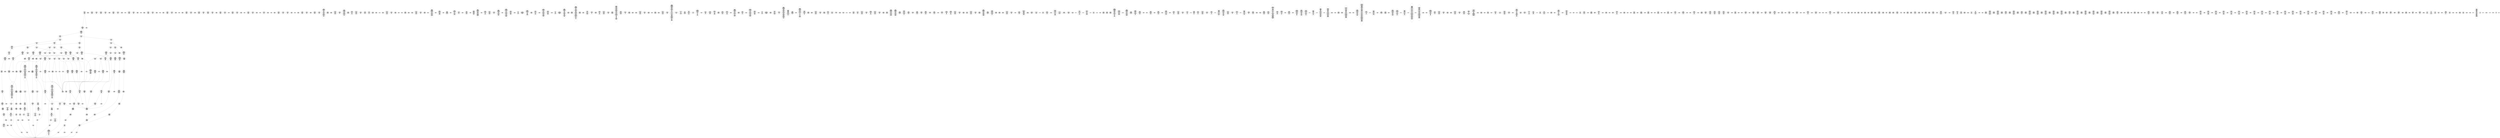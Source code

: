 /* Generated by GvGen v.1.0 (https://www.github.com/stricaud/gvgen) */

digraph G {
compound=true;
   node1 [label="[anywhere]"];
   node2 [label="# 0x0
PUSHX Data
PUSHX Data
MSTORE
CALLVALUE
ISZERO
PUSHX Data
JUMPI
"];
   node3 [label="# 0xc
PUSHX Data
REVERT
"];
   node4 [label="# 0x10
JUMPDEST
PUSHX LogicData
CALLDATASIZE
LT
PUSHX Data
JUMPI
"];
   node5 [label="# 0x1a
PUSHX Data
CALLDATALOAD
PUSHX BitData
SHR
PUSHX LogicData
GT
PUSHX Data
JUMPI
"];
   node6 [label="# 0x2b
PUSHX LogicData
GT
PUSHX Data
JUMPI
"];
   node7 [label="# 0x36
PUSHX LogicData
GT
PUSHX Data
JUMPI
"];
   node8 [label="# 0x41
PUSHX LogicData
EQ
PUSHX Data
JUMPI
"];
   node9 [label="# 0x4c
PUSHX LogicData
EQ
PUSHX Data
JUMPI
"];
   node10 [label="# 0x57
PUSHX LogicData
EQ
PUSHX Data
JUMPI
"];
   node11 [label="# 0x62
PUSHX LogicData
EQ
PUSHX Data
JUMPI
"];
   node12 [label="# 0x6d
PUSHX Data
JUMP
"];
   node13 [label="# 0x71
JUMPDEST
PUSHX LogicData
EQ
PUSHX Data
JUMPI
"];
   node14 [label="# 0x7d
PUSHX LogicData
EQ
PUSHX Data
JUMPI
"];
   node15 [label="# 0x88
PUSHX LogicData
EQ
PUSHX Data
JUMPI
"];
   node16 [label="# 0x93
PUSHX Data
JUMP
"];
   node17 [label="# 0x97
JUMPDEST
PUSHX LogicData
GT
PUSHX Data
JUMPI
"];
   node18 [label="# 0xa3
PUSHX LogicData
EQ
PUSHX Data
JUMPI
"];
   node19 [label="# 0xae
PUSHX LogicData
EQ
PUSHX Data
JUMPI
"];
   node20 [label="# 0xb9
PUSHX LogicData
EQ
PUSHX Data
JUMPI
"];
   node21 [label="# 0xc4
PUSHX Data
JUMP
"];
   node22 [label="# 0xc8
JUMPDEST
PUSHX LogicData
EQ
PUSHX Data
JUMPI
"];
   node23 [label="# 0xd4
PUSHX LogicData
EQ
PUSHX Data
JUMPI
"];
   node24 [label="# 0xdf
PUSHX LogicData
EQ
PUSHX Data
JUMPI
"];
   node25 [label="# 0xea
PUSHX Data
JUMP
"];
   node26 [label="# 0xee
JUMPDEST
PUSHX LogicData
GT
PUSHX Data
JUMPI
"];
   node27 [label="# 0xfa
PUSHX LogicData
GT
PUSHX Data
JUMPI
"];
   node28 [label="# 0x105
PUSHX LogicData
EQ
PUSHX Data
JUMPI
"];
   node29 [label="# 0x110
PUSHX LogicData
EQ
PUSHX Data
JUMPI
"];
   node30 [label="# 0x11b
PUSHX LogicData
EQ
PUSHX Data
JUMPI
"];
   node31 [label="# 0x126
PUSHX LogicData
EQ
PUSHX Data
JUMPI
"];
   node32 [label="# 0x131
PUSHX Data
JUMP
"];
   node33 [label="# 0x135
JUMPDEST
PUSHX LogicData
EQ
PUSHX Data
JUMPI
"];
   node34 [label="# 0x141
PUSHX LogicData
EQ
PUSHX Data
JUMPI
"];
   node35 [label="# 0x14c
PUSHX LogicData
EQ
PUSHX Data
JUMPI
"];
   node36 [label="# 0x157
PUSHX Data
JUMP
"];
   node37 [label="# 0x15b
JUMPDEST
PUSHX LogicData
GT
PUSHX Data
JUMPI
"];
   node38 [label="# 0x167
PUSHX LogicData
EQ
PUSHX Data
JUMPI
"];
   node39 [label="# 0x172
PUSHX LogicData
EQ
PUSHX Data
JUMPI
"];
   node40 [label="# 0x17d
PUSHX LogicData
EQ
PUSHX Data
JUMPI
"];
   node41 [label="# 0x188
PUSHX Data
JUMP
"];
   node42 [label="# 0x18c
JUMPDEST
PUSHX LogicData
EQ
PUSHX Data
JUMPI
"];
   node43 [label="# 0x198
PUSHX LogicData
EQ
PUSHX Data
JUMPI
"];
   node44 [label="# 0x1a3
PUSHX LogicData
EQ
PUSHX Data
JUMPI
"];
   node45 [label="# 0x1ae
JUMPDEST
PUSHX Data
REVERT
"];
   node46 [label="# 0x1b3
JUMPDEST
PUSHX Data
PUSHX ArithData
CALLDATASIZE
SUB
ADD
PUSHX Data
PUSHX Data
JUMP
"];
   node47 [label="# 0x1c8
JUMPDEST
PUSHX Data
JUMP
"];
   node48 [label="# 0x1cd
JUMPDEST
PUSHX MemData
MLOAD
PUSHX Data
PUSHX Data
JUMP
"];
   node49 [label="# 0x1da
JUMPDEST
PUSHX MemData
MLOAD
SUB
RETURN
"];
   node50 [label="# 0x1e3
JUMPDEST
PUSHX Data
PUSHX Data
JUMP
"];
   node51 [label="# 0x1eb
JUMPDEST
PUSHX MemData
MLOAD
PUSHX Data
PUSHX Data
JUMP
"];
   node52 [label="# 0x1f8
JUMPDEST
PUSHX MemData
MLOAD
SUB
RETURN
"];
   node53 [label="# 0x201
JUMPDEST
PUSHX Data
PUSHX ArithData
CALLDATASIZE
SUB
ADD
PUSHX Data
PUSHX Data
JUMP
"];
   node54 [label="# 0x216
JUMPDEST
PUSHX Data
JUMP
"];
   node55 [label="# 0x21b
JUMPDEST
PUSHX MemData
MLOAD
PUSHX Data
PUSHX Data
JUMP
"];
   node56 [label="# 0x228
JUMPDEST
PUSHX MemData
MLOAD
SUB
RETURN
"];
   node57 [label="# 0x231
JUMPDEST
PUSHX Data
PUSHX ArithData
CALLDATASIZE
SUB
ADD
PUSHX Data
PUSHX Data
JUMP
"];
   node58 [label="# 0x246
JUMPDEST
PUSHX Data
JUMP
"];
   node59 [label="# 0x24b
JUMPDEST
STOP
"];
   node60 [label="# 0x24d
JUMPDEST
PUSHX Data
PUSHX Data
JUMP
"];
   node61 [label="# 0x255
JUMPDEST
PUSHX MemData
MLOAD
PUSHX Data
PUSHX Data
JUMP
"];
   node62 [label="# 0x262
JUMPDEST
PUSHX MemData
MLOAD
SUB
RETURN
"];
   node63 [label="# 0x26b
JUMPDEST
PUSHX Data
PUSHX ArithData
CALLDATASIZE
SUB
ADD
PUSHX Data
PUSHX Data
JUMP
"];
   node64 [label="# 0x280
JUMPDEST
PUSHX Data
JUMP
"];
   node65 [label="# 0x285
JUMPDEST
STOP
"];
   node66 [label="# 0x287
JUMPDEST
PUSHX Data
PUSHX ArithData
CALLDATASIZE
SUB
ADD
PUSHX Data
PUSHX Data
JUMP
"];
   node67 [label="# 0x29c
JUMPDEST
PUSHX Data
JUMP
"];
   node68 [label="# 0x2a1
JUMPDEST
PUSHX MemData
MLOAD
PUSHX Data
PUSHX Data
JUMP
"];
   node69 [label="# 0x2ae
JUMPDEST
PUSHX MemData
MLOAD
SUB
RETURN
"];
   node70 [label="# 0x2b7
JUMPDEST
PUSHX Data
PUSHX ArithData
CALLDATASIZE
SUB
ADD
PUSHX Data
PUSHX Data
JUMP
"];
   node71 [label="# 0x2cc
JUMPDEST
PUSHX Data
JUMP
"];
   node72 [label="# 0x2d1
JUMPDEST
STOP
"];
   node73 [label="# 0x2d3
JUMPDEST
PUSHX Data
PUSHX ArithData
CALLDATASIZE
SUB
ADD
PUSHX Data
PUSHX Data
JUMP
"];
   node74 [label="# 0x2e8
JUMPDEST
PUSHX Data
JUMP
"];
   node75 [label="# 0x2ed
JUMPDEST
PUSHX MemData
MLOAD
PUSHX Data
PUSHX Data
JUMP
"];
   node76 [label="# 0x2fa
JUMPDEST
PUSHX MemData
MLOAD
SUB
RETURN
"];
   node77 [label="# 0x303
JUMPDEST
PUSHX Data
PUSHX ArithData
CALLDATASIZE
SUB
ADD
PUSHX Data
PUSHX Data
JUMP
"];
   node78 [label="# 0x318
JUMPDEST
PUSHX Data
JUMP
"];
   node79 [label="# 0x31d
JUMPDEST
STOP
"];
   node80 [label="# 0x31f
JUMPDEST
PUSHX Data
PUSHX ArithData
CALLDATASIZE
SUB
ADD
PUSHX Data
PUSHX Data
JUMP
"];
   node81 [label="# 0x334
JUMPDEST
PUSHX Data
JUMP
"];
   node82 [label="# 0x339
JUMPDEST
PUSHX MemData
MLOAD
PUSHX Data
PUSHX Data
JUMP
"];
   node83 [label="# 0x346
JUMPDEST
PUSHX MemData
MLOAD
SUB
RETURN
"];
   node84 [label="# 0x34f
JUMPDEST
PUSHX Data
PUSHX ArithData
CALLDATASIZE
SUB
ADD
PUSHX Data
PUSHX Data
JUMP
"];
   node85 [label="# 0x364
JUMPDEST
PUSHX Data
JUMP
"];
   node86 [label="# 0x369
JUMPDEST
PUSHX MemData
MLOAD
PUSHX Data
PUSHX Data
JUMP
"];
   node87 [label="# 0x376
JUMPDEST
PUSHX MemData
MLOAD
SUB
RETURN
"];
   node88 [label="# 0x37f
JUMPDEST
PUSHX Data
PUSHX Data
JUMP
"];
   node89 [label="# 0x387
JUMPDEST
PUSHX MemData
MLOAD
PUSHX Data
PUSHX Data
JUMP
"];
   node90 [label="# 0x394
JUMPDEST
PUSHX MemData
MLOAD
SUB
RETURN
"];
   node91 [label="# 0x39d
JUMPDEST
PUSHX Data
PUSHX ArithData
CALLDATASIZE
SUB
ADD
PUSHX Data
PUSHX Data
JUMP
"];
   node92 [label="# 0x3b2
JUMPDEST
PUSHX Data
JUMP
"];
   node93 [label="# 0x3b7
JUMPDEST
PUSHX MemData
MLOAD
PUSHX Data
PUSHX Data
JUMP
"];
   node94 [label="# 0x3c4
JUMPDEST
PUSHX MemData
MLOAD
SUB
RETURN
"];
   node95 [label="# 0x3cd
JUMPDEST
PUSHX Data
PUSHX Data
JUMP
"];
   node96 [label="# 0x3d5
JUMPDEST
STOP
"];
   node97 [label="# 0x3d7
JUMPDEST
PUSHX Data
PUSHX Data
JUMP
"];
   node98 [label="# 0x3df
JUMPDEST
PUSHX MemData
MLOAD
PUSHX Data
PUSHX Data
JUMP
"];
   node99 [label="# 0x3ec
JUMPDEST
PUSHX MemData
MLOAD
SUB
RETURN
"];
   node100 [label="# 0x3f5
JUMPDEST
PUSHX Data
PUSHX ArithData
CALLDATASIZE
SUB
ADD
PUSHX Data
PUSHX Data
JUMP
"];
   node101 [label="# 0x40a
JUMPDEST
PUSHX Data
JUMP
"];
   node102 [label="# 0x40f
JUMPDEST
STOP
"];
   node103 [label="# 0x411
JUMPDEST
PUSHX Data
PUSHX Data
JUMP
"];
   node104 [label="# 0x419
JUMPDEST
PUSHX MemData
MLOAD
PUSHX Data
PUSHX Data
JUMP
"];
   node105 [label="# 0x426
JUMPDEST
PUSHX MemData
MLOAD
SUB
RETURN
"];
   node106 [label="# 0x42f
JUMPDEST
PUSHX Data
PUSHX ArithData
CALLDATASIZE
SUB
ADD
PUSHX Data
PUSHX Data
JUMP
"];
   node107 [label="# 0x444
JUMPDEST
PUSHX Data
JUMP
"];
   node108 [label="# 0x449
JUMPDEST
STOP
"];
   node109 [label="# 0x44b
JUMPDEST
PUSHX Data
PUSHX Data
JUMP
"];
   node110 [label="# 0x453
JUMPDEST
PUSHX MemData
MLOAD
PUSHX Data
PUSHX Data
JUMP
"];
   node111 [label="# 0x460
JUMPDEST
PUSHX MemData
MLOAD
SUB
RETURN
"];
   node112 [label="# 0x469
JUMPDEST
PUSHX Data
PUSHX ArithData
CALLDATASIZE
SUB
ADD
PUSHX Data
PUSHX Data
JUMP
"];
   node113 [label="# 0x47e
JUMPDEST
PUSHX Data
JUMP
"];
   node114 [label="# 0x483
JUMPDEST
STOP
"];
   node115 [label="# 0x485
JUMPDEST
PUSHX Data
PUSHX ArithData
CALLDATASIZE
SUB
ADD
PUSHX Data
PUSHX Data
JUMP
"];
   node116 [label="# 0x49a
JUMPDEST
PUSHX Data
JUMP
"];
   node117 [label="# 0x49f
JUMPDEST
PUSHX MemData
MLOAD
PUSHX Data
PUSHX Data
JUMP
"];
   node118 [label="# 0x4ac
JUMPDEST
PUSHX MemData
MLOAD
SUB
RETURN
"];
   node119 [label="# 0x4b5
JUMPDEST
PUSHX Data
PUSHX Data
JUMP
"];
   node120 [label="# 0x4bd
JUMPDEST
PUSHX MemData
MLOAD
PUSHX Data
PUSHX Data
JUMP
"];
   node121 [label="# 0x4ca
JUMPDEST
PUSHX MemData
MLOAD
SUB
RETURN
"];
   node122 [label="# 0x4d3
JUMPDEST
PUSHX Data
PUSHX ArithData
CALLDATASIZE
SUB
ADD
PUSHX Data
PUSHX Data
JUMP
"];
   node123 [label="# 0x4e8
JUMPDEST
PUSHX Data
JUMP
"];
   node124 [label="# 0x4ed
JUMPDEST
STOP
"];
   node125 [label="# 0x4ef
JUMPDEST
PUSHX Data
PUSHX ArithData
CALLDATASIZE
SUB
ADD
PUSHX Data
PUSHX Data
JUMP
"];
   node126 [label="# 0x504
JUMPDEST
PUSHX Data
JUMP
"];
   node127 [label="# 0x509
JUMPDEST
PUSHX MemData
MLOAD
PUSHX Data
PUSHX Data
JUMP
"];
   node128 [label="# 0x516
JUMPDEST
PUSHX MemData
MLOAD
SUB
RETURN
"];
   node129 [label="# 0x51f
JUMPDEST
PUSHX Data
PUSHX ArithData
CALLDATASIZE
SUB
ADD
PUSHX Data
PUSHX Data
JUMP
"];
   node130 [label="# 0x534
JUMPDEST
PUSHX Data
JUMP
"];
   node131 [label="# 0x539
JUMPDEST
PUSHX MemData
MLOAD
PUSHX Data
PUSHX Data
JUMP
"];
   node132 [label="# 0x546
JUMPDEST
PUSHX MemData
MLOAD
SUB
RETURN
"];
   node133 [label="# 0x54f
JUMPDEST
PUSHX Data
PUSHX ArithData
PUSHX BitData
NOT
AND
PUSHX BitData
NOT
AND
MSTORE
PUSHX ArithData
ADD
MSTORE
PUSHX ArithData
ADD
PUSHX Data
SHA3
PUSHX ArithData
SLOAD
PUSHX ArithData
EXP
DIV
PUSHX BitData
AND
JUMP
"];
   node134 [label="# 0x5b6
JUMPDEST
PUSHX Data
PUSHX StorData
SLOAD
PUSHX ArithData
PUSHX BitData
AND
ISZERO
PUSHX ArithData
MUL
SUB
AND
PUSHX Data
DIV
PUSHX ArithData
ADD
PUSHX ArithData
DIV
MUL
PUSHX ArithData
ADD
PUSHX MemData
MLOAD
ADD
PUSHX Data
MSTORE
MSTORE
PUSHX ArithData
ADD
SLOAD
PUSHX ArithData
PUSHX BitData
AND
ISZERO
PUSHX ArithData
MUL
SUB
AND
PUSHX Data
DIV
ISZERO
PUSHX Data
JUMPI
"];
   node135 [label="# 0x608
PUSHX LogicData
LT
PUSHX Data
JUMPI
"];
   node136 [label="# 0x610
PUSHX ArithData
SLOAD
DIV
MUL
MSTORE
PUSHX ArithData
ADD
PUSHX Data
JUMP
"];
   node137 [label="# 0x623
JUMPDEST
ADD
PUSHX Data
MSTORE
PUSHX Data
PUSHX Data
SHA3
"];
   node138 [label="# 0x631
JUMPDEST
SLOAD
MSTORE
PUSHX ArithData
ADD
PUSHX ArithData
ADD
GT
PUSHX Data
JUMPI
"];
   node139 [label="# 0x645
SUB
PUSHX BitData
AND
ADD
"];
   node140 [label="# 0x64e
JUMPDEST
JUMP
"];
   node141 [label="# 0x658
JUMPDEST
PUSHX Data
PUSHX Data
PUSHX Data
JUMP
"];
   node142 [label="# 0x663
JUMPDEST
PUSHX Data
JUMPI
"];
   node143 [label="# 0x668
PUSHX MemData
MLOAD
PUSHX Data
MSTORE
PUSHX ArithData
ADD
PUSHX Data
PUSHX Data
JUMP
"];
   node144 [label="# 0x699
JUMPDEST
PUSHX MemData
MLOAD
SUB
REVERT
"];
   node145 [label="# 0x6a2
JUMPDEST
PUSHX Data
PUSHX ArithData
MSTORE
PUSHX ArithData
ADD
MSTORE
PUSHX ArithData
ADD
PUSHX Data
SHA3
PUSHX ArithData
SLOAD
PUSHX ArithData
EXP
DIV
PUSHX BitData
AND
JUMP
"];
   node146 [label="# 0x6dd
JUMPDEST
PUSHX Data
PUSHX Data
PUSHX Data
JUMP
"];
   node147 [label="# 0x6e8
JUMPDEST
PUSHX BitData
AND
PUSHX BitData
AND
EQ
ISZERO
PUSHX Data
JUMPI
"];
   node148 [label="# 0x71f
PUSHX MemData
MLOAD
PUSHX Data
MSTORE
PUSHX ArithData
ADD
PUSHX Data
PUSHX Data
JUMP
"];
   node149 [label="# 0x750
JUMPDEST
PUSHX MemData
MLOAD
SUB
REVERT
"];
   node150 [label="# 0x759
JUMPDEST
PUSHX BitData
AND
PUSHX Data
PUSHX Data
JUMP
"];
   node151 [label="# 0x778
JUMPDEST
PUSHX BitData
AND
EQ
PUSHX Data
JUMPI
"];
   node152 [label="# 0x795
PUSHX Data
PUSHX Data
PUSHX Data
JUMP
"];
   node153 [label="# 0x7a1
JUMPDEST
PUSHX Data
JUMP
"];
   node154 [label="# 0x7a6
JUMPDEST
"];
   node155 [label="# 0x7a7
JUMPDEST
PUSHX Data
JUMPI
"];
   node156 [label="# 0x7ac
PUSHX MemData
MLOAD
PUSHX Data
MSTORE
PUSHX ArithData
ADD
PUSHX Data
PUSHX Data
JUMP
"];
   node157 [label="# 0x7dd
JUMPDEST
PUSHX MemData
MLOAD
SUB
REVERT
"];
   node158 [label="# 0x7e6
JUMPDEST
PUSHX Data
PUSHX Data
JUMP
"];
   node159 [label="# 0x7f0
JUMPDEST
JUMP
"];
   node160 [label="# 0x7f5
JUMPDEST
PUSHX Data
PUSHX Data
PUSHX Data
PUSHX Data
JUMP
"];
   node161 [label="# 0x801
JUMPDEST
JUMP
"];
   node162 [label="# 0x806
JUMPDEST
PUSHX Data
PUSHX Data
PUSHX Data
JUMP
"];
   node163 [label="# 0x811
JUMPDEST
PUSHX Data
JUMP
"];
   node164 [label="# 0x817
JUMPDEST
PUSHX Data
JUMPI
"];
   node165 [label="# 0x81c
PUSHX MemData
MLOAD
PUSHX Data
MSTORE
PUSHX ArithData
ADD
PUSHX Data
PUSHX Data
JUMP
"];
   node166 [label="# 0x84d
JUMPDEST
PUSHX MemData
MLOAD
SUB
REVERT
"];
   node167 [label="# 0x856
JUMPDEST
PUSHX Data
PUSHX Data
JUMP
"];
   node168 [label="# 0x861
JUMPDEST
JUMP
"];
   node169 [label="# 0x866
JUMPDEST
PUSHX Data
PUSHX Data
PUSHX Data
PUSHX ArithData
PUSHX BitData
AND
PUSHX BitData
AND
MSTORE
PUSHX ArithData
ADD
MSTORE
PUSHX ArithData
ADD
PUSHX Data
SHA3
PUSHX BitData
PUSHX BitData
AND
JUMP
"];
   node170 [label="# 0x8b9
JUMPDEST
JUMP
"];
   node171 [label="# 0x8c1
JUMPDEST
PUSHX Data
PUSHX MemData
MLOAD
PUSHX ArithData
ADD
PUSHX Data
MSTORE
PUSHX Data
MSTORE
PUSHX Data
JUMP
"];
   node172 [label="# 0x8dc
JUMPDEST
JUMP
"];
   node173 [label="# 0x8e1
JUMPDEST
PUSHX Data
PUSHX Data
PUSHX Data
PUSHX BitData
PUSHX BitData
AND
JUMP
"];
   node174 [label="# 0x8f8
JUMPDEST
JUMP
"];
   node175 [label="# 0x904
JUMPDEST
PUSHX StorData
PUSHX ArithData
SLOAD
PUSHX ArithData
EXP
DIV
PUSHX BitData
AND
PUSHX BitData
AND
PUSHX Data
PUSHX Data
JUMP
"];
   node176 [label="# 0x945
JUMPDEST
PUSHX BitData
AND
EQ
PUSHX Data
JUMPI
"];
   node177 [label="# 0x961
PUSHX Data
REVERT
"];
   node178 [label="# 0x965
JUMPDEST
PUSHX Data
MLOAD
PUSHX ArithData
ADD
PUSHX Data
PUSHX Data
JUMP
"];
   node179 [label="# 0x97b
JUMPDEST
JUMP
"];
   node180 [label="# 0x97f
JUMPDEST
PUSHX Data
PUSHX Data
MSTORE
PUSHX Data
MSTORE
PUSHX Data
PUSHX Data
SHA3
PUSHX Data
SLOAD
JUMP
"];
   node181 [label="# 0x997
JUMPDEST
PUSHX Data
PUSHX Data
PUSHX MemData
MLOAD
PUSHX ArithData
ADD
PUSHX Data
MSTORE
PUSHX Data
MSTORE
PUSHX ArithData
ADD
PUSHX Data
PUSHX Data
CODECOPY
PUSHX Data
PUSHX BitData
PUSHX BitData
AND
JUMP
"];
   node182 [label="# 0x9c7
JUMPDEST
JUMP
"];
   node183 [label="# 0x9ce
JUMPDEST
PUSHX Data
PUSHX StorData
SLOAD
PUSHX ArithData
PUSHX BitData
AND
ISZERO
PUSHX ArithData
MUL
SUB
AND
PUSHX Data
DIV
PUSHX ArithData
ADD
PUSHX ArithData
DIV
MUL
PUSHX ArithData
ADD
PUSHX MemData
MLOAD
ADD
PUSHX Data
MSTORE
MSTORE
PUSHX ArithData
ADD
SLOAD
PUSHX ArithData
PUSHX BitData
AND
ISZERO
PUSHX ArithData
MUL
SUB
AND
PUSHX Data
DIV
ISZERO
PUSHX Data
JUMPI
"];
   node184 [label="# 0xa20
PUSHX LogicData
LT
PUSHX Data
JUMPI
"];
   node185 [label="# 0xa28
PUSHX ArithData
SLOAD
DIV
MUL
MSTORE
PUSHX ArithData
ADD
PUSHX Data
JUMP
"];
   node186 [label="# 0xa3b
JUMPDEST
ADD
PUSHX Data
MSTORE
PUSHX Data
PUSHX Data
SHA3
"];
   node187 [label="# 0xa49
JUMPDEST
SLOAD
MSTORE
PUSHX ArithData
ADD
PUSHX ArithData
ADD
GT
PUSHX Data
JUMPI
"];
   node188 [label="# 0xa5d
SUB
PUSHX BitData
AND
ADD
"];
   node189 [label="# 0xa66
JUMPDEST
JUMP
"];
   node190 [label="# 0xa70
JUMPDEST
PUSHX BitData
PUSHX BitData
AND
PUSHX BitData
AND
EQ
ISZERO
PUSHX Data
JUMPI
"];
   node191 [label="# 0xaa7
PUSHX MemData
MLOAD
PUSHX Data
MSTORE
PUSHX ArithData
ADD
PUSHX Data
PUSHX Data
JUMP
"];
   node192 [label="# 0xad8
JUMPDEST
PUSHX MemData
MLOAD
SUB
REVERT
"];
   node193 [label="# 0xae1
JUMPDEST
PUSHX Data
PUSHX Data
PUSHX ArithData
PUSHX BitData
AND
PUSHX BitData
AND
MSTORE
PUSHX ArithData
ADD
MSTORE
PUSHX ArithData
ADD
PUSHX Data
SHA3
PUSHX Data
JUMP
"];
   node194 [label="# 0xb28
JUMPDEST
JUMP
"];
   node195 [label="# 0xb2f
JUMPDEST
PUSHX StorData
PUSHX ArithData
SLOAD
PUSHX ArithData
EXP
DIV
PUSHX BitData
AND
PUSHX BitData
AND
PUSHX Data
PUSHX Data
JUMP
"];
   node196 [label="# 0xb70
JUMPDEST
PUSHX BitData
AND
EQ
PUSHX Data
JUMPI
"];
   node197 [label="# 0xb8c
PUSHX Data
REVERT
"];
   node198 [label="# 0xb90
JUMPDEST
PUSHX BitData
PUSHX StorData
PUSHX ArithData
PUSHX ArithData
EXP
SLOAD
PUSHX ArithData
MUL
NOT
AND
PUSHX BitData
AND
MUL
OR
SSTORE
JUMP
"];
   node199 [label="# 0xbd4
JUMPDEST
PUSHX Data
PUSHX StorData
SLOAD
PUSHX ArithData
PUSHX BitData
AND
ISZERO
PUSHX ArithData
MUL
SUB
AND
PUSHX Data
DIV
PUSHX ArithData
ADD
PUSHX ArithData
DIV
MUL
PUSHX ArithData
ADD
PUSHX MemData
MLOAD
ADD
PUSHX Data
MSTORE
MSTORE
PUSHX ArithData
ADD
SLOAD
PUSHX ArithData
PUSHX BitData
AND
ISZERO
PUSHX ArithData
MUL
SUB
AND
PUSHX Data
DIV
ISZERO
PUSHX Data
JUMPI
"];
   node200 [label="# 0xc26
PUSHX LogicData
LT
PUSHX Data
JUMPI
"];
   node201 [label="# 0xc2e
PUSHX ArithData
SLOAD
DIV
MUL
MSTORE
PUSHX ArithData
ADD
PUSHX Data
JUMP
"];
   node202 [label="# 0xc41
JUMPDEST
ADD
PUSHX Data
MSTORE
PUSHX Data
PUSHX Data
SHA3
"];
   node203 [label="# 0xc4f
JUMPDEST
SLOAD
MSTORE
PUSHX ArithData
ADD
PUSHX ArithData
ADD
GT
PUSHX Data
JUMPI
"];
   node204 [label="# 0xc63
SUB
PUSHX BitData
AND
ADD
"];
   node205 [label="# 0xc6c
JUMPDEST
JUMP
"];
   node206 [label="# 0xc76
JUMPDEST
PUSHX Data
PUSHX StorData
PUSHX ArithData
SLOAD
PUSHX ArithData
EXP
DIV
PUSHX BitData
AND
PUSHX BitData
AND
PUSHX BitData
PUSHX MemData
MLOAD
PUSHX BitData
AND
PUSHX BitData
SHL
MSTORE
PUSHX ArithData
ADD
PUSHX Data
PUSHX Data
JUMP
"];
   node207 [label="# 0xcd3
JUMPDEST
PUSHX Data
PUSHX MemData
MLOAD
SUB
PUSHX Data
EXTCODESIZE
ISZERO
ISZERO
PUSHX Data
JUMPI
"];
   node208 [label="# 0xce9
PUSHX Data
REVERT
"];
   node209 [label="# 0xced
JUMPDEST
GAS
CALL
ISZERO
ISZERO
PUSHX Data
JUMPI
"];
   node210 [label="# 0xcf8
RETURNDATASIZE
PUSHX Data
RETURNDATACOPY
RETURNDATASIZE
PUSHX Data
REVERT
"];
   node211 [label="# 0xd01
JUMPDEST
PUSHX MemData
MLOAD
RETURNDATASIZE
PUSHX BitData
NOT
PUSHX ArithData
ADD
AND
ADD
PUSHX Data
MSTORE
ADD
PUSHX Data
PUSHX Data
JUMP
"];
   node212 [label="# 0xd25
JUMPDEST
PUSHX Data
PUSHX Data
JUMP
"];
   node213 [label="# 0xd2f
JUMPDEST
PUSHX BitData
AND
PUSHX ArithData
ADD
MLOAD
PUSHX BitData
AND
EQ
PUSHX Data
JUMPI
"];
   node214 [label="# 0xd66
PUSHX Data
REVERT
"];
   node215 [label="# 0xd6a
JUMPDEST
PUSHX StorData
PUSHX ArithData
SLOAD
PUSHX ArithData
EXP
DIV
PUSHX BitData
AND
PUSHX BitData
AND
PUSHX BitData
PUSHX MemData
MLOAD
PUSHX BitData
AND
PUSHX BitData
SHL
MSTORE
PUSHX ArithData
ADD
PUSHX Data
PUSHX Data
JUMP
"];
   node216 [label="# 0xdc5
JUMPDEST
PUSHX Data
PUSHX MemData
MLOAD
SUB
PUSHX Data
EXTCODESIZE
ISZERO
ISZERO
PUSHX Data
JUMPI
"];
   node217 [label="# 0xddb
PUSHX Data
REVERT
"];
   node218 [label="# 0xddf
JUMPDEST
GAS
CALL
ISZERO
ISZERO
PUSHX Data
JUMPI
"];
   node219 [label="# 0xdea
RETURNDATASIZE
PUSHX Data
RETURNDATACOPY
RETURNDATASIZE
PUSHX Data
REVERT
"];
   node220 [label="# 0xdf3
JUMPDEST
PUSHX Data
PUSHX Data
PUSHX ArithData
PUSHX BitData
NOT
AND
PUSHX BitData
NOT
AND
MSTORE
PUSHX ArithData
ADD
MSTORE
PUSHX ArithData
ADD
PUSHX Data
SHA3
SLOAD
PUSHX Data
PUSHX LogicData
EQ
ISZERO
PUSHX Data
JUMPI
"];
   node221 [label="# 0xe5a
PUSHX Data
PUSHX Data
PUSHX Data
JUMP
"];
   node222 [label="# 0xe63
JUMPDEST
PUSHX Data
PUSHX Data
PUSHX Data
JUMP
"];
   node223 [label="# 0xe6f
JUMPDEST
PUSHX Data
PUSHX ArithData
PUSHX BitData
NOT
AND
PUSHX BitData
NOT
AND
MSTORE
PUSHX ArithData
ADD
MSTORE
PUSHX ArithData
ADD
PUSHX Data
SHA3
SSTORE
PUSHX Data
PUSHX ArithData
MSTORE
PUSHX ArithData
ADD
MSTORE
PUSHX ArithData
ADD
PUSHX Data
SHA3
PUSHX ArithData
PUSHX ArithData
EXP
SLOAD
PUSHX ArithData
MUL
NOT
AND
PUSHX BitData
SHR
MUL
OR
SSTORE
"];
   node224 [label="# 0xef4
JUMPDEST
PUSHX Data
PUSHX Data
PUSHX Data
JUMP
"];
   node225 [label="# 0xeff
JUMPDEST
PUSHX Data
JUMP
"];
   node226 [label="# 0xf05
JUMPDEST
PUSHX BitData
NOT
AND
PUSHX Data
PUSHX MemData
MLOAD
PUSHX Data
PUSHX Data
JUMP
"];
   node227 [label="# 0xf53
JUMPDEST
PUSHX MemData
MLOAD
SUB
LOGX
JUMP
"];
   node228 [label="# 0xf61
JUMPDEST
PUSHX Data
PUSHX StorData
SLOAD
PUSHX ArithData
PUSHX BitData
AND
ISZERO
PUSHX ArithData
MUL
SUB
AND
PUSHX Data
DIV
PUSHX ArithData
ADD
PUSHX ArithData
DIV
MUL
PUSHX ArithData
ADD
PUSHX MemData
MLOAD
ADD
PUSHX Data
MSTORE
MSTORE
PUSHX ArithData
ADD
SLOAD
PUSHX ArithData
PUSHX BitData
AND
ISZERO
PUSHX ArithData
MUL
SUB
AND
PUSHX Data
DIV
ISZERO
PUSHX Data
JUMPI
"];
   node229 [label="# 0xfb3
PUSHX LogicData
LT
PUSHX Data
JUMPI
"];
   node230 [label="# 0xfbb
PUSHX ArithData
SLOAD
DIV
MUL
MSTORE
PUSHX ArithData
ADD
PUSHX Data
JUMP
"];
   node231 [label="# 0xfce
JUMPDEST
ADD
PUSHX Data
MSTORE
PUSHX Data
PUSHX Data
SHA3
"];
   node232 [label="# 0xfdc
JUMPDEST
SLOAD
MSTORE
PUSHX ArithData
ADD
PUSHX ArithData
ADD
GT
PUSHX Data
JUMPI
"];
   node233 [label="# 0xff0
SUB
PUSHX BitData
AND
ADD
"];
   node234 [label="# 0xff9
JUMPDEST
JUMP
"];
   node235 [label="# 0x1003
JUMPDEST
PUSHX Data
PUSHX Data
JUMP
"];
   node236 [label="# 0x100b
JUMPDEST
PUSHX BitData
AND
PUSHX BitData
AND
EQ
ISZERO
PUSHX Data
JUMPI
"];
   node237 [label="# 0x103f
PUSHX MemData
MLOAD
PUSHX Data
MSTORE
PUSHX ArithData
ADD
PUSHX Data
PUSHX Data
JUMP
"];
   node238 [label="# 0x1070
JUMPDEST
PUSHX MemData
MLOAD
SUB
REVERT
"];
   node239 [label="# 0x1079
JUMPDEST
PUSHX Data
PUSHX Data
PUSHX Data
PUSHX Data
JUMP
"];
   node240 [label="# 0x1086
JUMPDEST
PUSHX BitData
AND
PUSHX BitData
AND
MSTORE
PUSHX ArithData
ADD
MSTORE
PUSHX ArithData
ADD
PUSHX Data
SHA3
PUSHX ArithData
PUSHX BitData
AND
PUSHX BitData
AND
MSTORE
PUSHX ArithData
ADD
MSTORE
PUSHX ArithData
ADD
PUSHX Data
SHA3
PUSHX ArithData
PUSHX ArithData
EXP
SLOAD
PUSHX ArithData
MUL
NOT
AND
ISZERO
ISZERO
MUL
OR
SSTORE
PUSHX BitData
AND
PUSHX Data
PUSHX Data
JUMP
"];
   node241 [label="# 0x1133
JUMPDEST
PUSHX BitData
AND
PUSHX Data
PUSHX MemData
MLOAD
PUSHX Data
PUSHX Data
JUMP
"];
   node242 [label="# 0x1178
JUMPDEST
PUSHX MemData
MLOAD
SUB
LOGX
JUMP
"];
   node243 [label="# 0x1184
JUMPDEST
PUSHX StorData
PUSHX ArithData
SLOAD
PUSHX ArithData
EXP
DIV
PUSHX BitData
AND
JUMP
"];
   node244 [label="# 0x11aa
JUMPDEST
PUSHX Data
PUSHX Data
PUSHX Data
JUMP
"];
   node245 [label="# 0x11b5
JUMPDEST
PUSHX Data
JUMP
"];
   node246 [label="# 0x11bb
JUMPDEST
PUSHX Data
JUMPI
"];
   node247 [label="# 0x11c0
PUSHX MemData
MLOAD
PUSHX Data
MSTORE
PUSHX ArithData
ADD
PUSHX Data
PUSHX Data
JUMP
"];
   node248 [label="# 0x11f1
JUMPDEST
PUSHX MemData
MLOAD
SUB
REVERT
"];
   node249 [label="# 0x11fa
JUMPDEST
PUSHX Data
PUSHX Data
JUMP
"];
   node250 [label="# 0x1206
JUMPDEST
JUMP
"];
   node251 [label="# 0x120c
JUMPDEST
PUSHX Data
PUSHX Data
PUSHX Data
JUMP
"];
   node252 [label="# 0x1217
JUMPDEST
PUSHX Data
JUMPI
"];
   node253 [label="# 0x121c
PUSHX MemData
MLOAD
PUSHX Data
MSTORE
PUSHX ArithData
ADD
PUSHX Data
PUSHX Data
JUMP
"];
   node254 [label="# 0x124d
JUMPDEST
PUSHX MemData
MLOAD
SUB
REVERT
"];
   node255 [label="# 0x1256
JUMPDEST
PUSHX Data
PUSHX Data
PUSHX ArithData
MSTORE
PUSHX ArithData
ADD
MSTORE
PUSHX ArithData
ADD
PUSHX Data
SHA3
SLOAD
PUSHX ArithData
PUSHX BitData
AND
ISZERO
PUSHX ArithData
MUL
SUB
AND
PUSHX Data
DIV
PUSHX ArithData
ADD
PUSHX ArithData
DIV
MUL
PUSHX ArithData
ADD
PUSHX MemData
MLOAD
ADD
PUSHX Data
MSTORE
MSTORE
PUSHX ArithData
ADD
SLOAD
PUSHX ArithData
PUSHX BitData
AND
ISZERO
PUSHX ArithData
MUL
SUB
AND
PUSHX Data
DIV
ISZERO
PUSHX Data
JUMPI
"];
   node256 [label="# 0x12b9
PUSHX LogicData
LT
PUSHX Data
JUMPI
"];
   node257 [label="# 0x12c1
PUSHX ArithData
SLOAD
DIV
MUL
MSTORE
PUSHX ArithData
ADD
PUSHX Data
JUMP
"];
   node258 [label="# 0x12d4
JUMPDEST
ADD
PUSHX Data
MSTORE
PUSHX Data
PUSHX Data
SHA3
"];
   node259 [label="# 0x12e2
JUMPDEST
SLOAD
MSTORE
PUSHX ArithData
ADD
PUSHX ArithData
ADD
GT
PUSHX Data
JUMPI
"];
   node260 [label="# 0x12f6
SUB
PUSHX BitData
AND
ADD
"];
   node261 [label="# 0x12ff
JUMPDEST
PUSHX LogicData
PUSHX StorData
SLOAD
PUSHX ArithData
PUSHX BitData
AND
ISZERO
PUSHX ArithData
MUL
SUB
AND
PUSHX Data
DIV
EQ
ISZERO
PUSHX Data
JUMPI
"];
   node262 [label="# 0x1326
PUSHX Data
JUMP
"];
   node263 [label="# 0x132e
JUMPDEST
PUSHX LogicData
MLOAD
GT
ISZERO
PUSHX Data
JUMPI
"];
   node264 [label="# 0x1339
PUSHX Data
PUSHX MemData
MLOAD
PUSHX ArithData
ADD
PUSHX Data
PUSHX Data
JUMP
"];
   node265 [label="# 0x134c
JUMPDEST
PUSHX MemData
MLOAD
PUSHX ArithData
SUB
SUB
MSTORE
PUSHX Data
MSTORE
PUSHX Data
JUMP
"];
   node266 [label="# 0x1363
JUMPDEST
PUSHX Data
PUSHX Data
PUSHX Data
JUMP
"];
   node267 [label="# 0x136e
JUMPDEST
PUSHX MemData
MLOAD
PUSHX ArithData
ADD
PUSHX Data
PUSHX Data
JUMP
"];
   node268 [label="# 0x137f
JUMPDEST
PUSHX MemData
MLOAD
PUSHX ArithData
SUB
SUB
MSTORE
PUSHX Data
MSTORE
"];
   node269 [label="# 0x1392
JUMPDEST
JUMP
"];
   node270 [label="# 0x1397
JUMPDEST
PUSHX StorData
PUSHX ArithData
SLOAD
PUSHX ArithData
EXP
DIV
PUSHX BitData
AND
JUMP
"];
   node271 [label="# 0x13bd
JUMPDEST
PUSHX Data
PUSHX Data
PUSHX ArithData
MSTORE
PUSHX ArithData
ADD
MSTORE
PUSHX ArithData
ADD
PUSHX Data
SHA3
PUSHX ArithData
SLOAD
PUSHX ArithData
EXP
DIV
PUSHX BitData
SHL
PUSHX Data
PUSHX Data
PUSHX Data
JUMP
"];
   node272 [label="# 0x13ed
JUMPDEST
PUSHX Data
PUSHX Data
JUMP
"];
   node273 [label="# 0x13f7
JUMPDEST
PUSHX BitData
AND
PUSHX BitData
AND
EQ
PUSHX Data
JUMPI
"];
   node274 [label="# 0x142a
PUSHX Data
REVERT
"];
   node275 [label="# 0x142e
JUMPDEST
PUSHX StorData
PUSHX ArithData
SLOAD
PUSHX ArithData
EXP
DIV
PUSHX BitData
AND
PUSHX BitData
AND
PUSHX BitData
PUSHX MemData
MLOAD
PUSHX BitData
AND
PUSHX BitData
SHL
MSTORE
PUSHX ArithData
ADD
PUSHX Data
PUSHX Data
JUMP
"];
   node276 [label="# 0x148b
JUMPDEST
PUSHX Data
PUSHX MemData
MLOAD
SUB
PUSHX Data
EXTCODESIZE
ISZERO
ISZERO
PUSHX Data
JUMPI
"];
   node277 [label="# 0x14a1
PUSHX Data
REVERT
"];
   node278 [label="# 0x14a5
JUMPDEST
GAS
CALL
ISZERO
ISZERO
PUSHX Data
JUMPI
"];
   node279 [label="# 0x14b0
RETURNDATASIZE
PUSHX Data
RETURNDATACOPY
RETURNDATASIZE
PUSHX Data
REVERT
"];
   node280 [label="# 0x14b9
JUMPDEST
PUSHX Data
PUSHX Data
JUMP
"];
   node281 [label="# 0x14c6
JUMPDEST
PUSHX BitData
NOT
AND
PUSHX Data
PUSHX MemData
MLOAD
PUSHX Data
PUSHX Data
JUMP
"];
   node282 [label="# 0x1514
JUMPDEST
PUSHX MemData
MLOAD
SUB
LOGX
JUMP
"];
   node283 [label="# 0x1521
JUMPDEST
PUSHX Data
PUSHX Data
PUSHX ArithData
PUSHX BitData
AND
PUSHX BitData
AND
MSTORE
PUSHX ArithData
ADD
MSTORE
PUSHX ArithData
ADD
PUSHX Data
SHA3
PUSHX ArithData
PUSHX BitData
AND
PUSHX BitData
AND
MSTORE
PUSHX ArithData
ADD
MSTORE
PUSHX ArithData
ADD
PUSHX Data
SHA3
PUSHX ArithData
SLOAD
PUSHX ArithData
EXP
DIV
PUSHX BitData
AND
JUMP
"];
   node284 [label="# 0x15b5
JUMPDEST
PUSHX Data
PUSHX Data
MSTORE
PUSHX Data
MSTORE
PUSHX Data
PUSHX Data
SHA3
PUSHX ArithData
SLOAD
PUSHX ArithData
EXP
DIV
PUSHX BitData
SHL
JUMP
"];
   node285 [label="# 0x15d5
JUMPDEST
PUSHX Data
PUSHX Data
PUSHX Data
PUSHX BitData
PUSHX BitData
AND
JUMP
"];
   node286 [label="# 0x15eb
JUMPDEST
JUMP
"];
   node287 [label="# 0x15f2
JUMPDEST
PUSHX Data
CALLER
JUMP
"];
   node288 [label="# 0x15fa
JUMPDEST
PUSHX Data
PUSHX ArithData
MSTORE
PUSHX ArithData
ADD
MSTORE
PUSHX ArithData
ADD
PUSHX Data
SHA3
PUSHX ArithData
PUSHX ArithData
EXP
SLOAD
PUSHX ArithData
MUL
NOT
AND
PUSHX BitData
AND
MUL
OR
SSTORE
PUSHX BitData
AND
PUSHX Data
PUSHX Data
JUMP
"];
   node289 [label="# 0x166d
JUMPDEST
PUSHX BitData
AND
PUSHX Data
PUSHX MemData
MLOAD
PUSHX MemData
MLOAD
SUB
LOGX
JUMP
"];
   node290 [label="# 0x16b3
JUMPDEST
PUSHX Data
PUSHX Data
PUSHX ArithData
ADD
PUSHX Data
JUMP
"];
   node291 [label="# 0x16c1
JUMPDEST
JUMP
"];
   node292 [label="# 0x16c8
JUMPDEST
PUSHX Data
PUSHX Data
PUSHX Data
JUMP
"];
   node293 [label="# 0x16d3
JUMPDEST
PUSHX Data
JUMPI
"];
   node294 [label="# 0x16d8
PUSHX MemData
MLOAD
PUSHX Data
MSTORE
PUSHX ArithData
ADD
PUSHX Data
PUSHX Data
JUMP
"];
   node295 [label="# 0x1709
JUMPDEST
PUSHX MemData
MLOAD
SUB
REVERT
"];
   node296 [label="# 0x1712
JUMPDEST
PUSHX Data
PUSHX Data
PUSHX Data
JUMP
"];
   node297 [label="# 0x171d
JUMPDEST
PUSHX BitData
AND
PUSHX BitData
AND
EQ
PUSHX Data
JUMPI
"];
   node298 [label="# 0x1754
PUSHX BitData
AND
PUSHX Data
PUSHX Data
JUMP
"];
   node299 [label="# 0x1774
JUMPDEST
PUSHX BitData
AND
EQ
"];
   node300 [label="# 0x178c
JUMPDEST
PUSHX Data
JUMPI
"];
   node301 [label="# 0x1792
PUSHX Data
PUSHX Data
JUMP
"];
   node302 [label="# 0x179c
JUMPDEST
"];
   node303 [label="# 0x179d
JUMPDEST
JUMP
"];
   node304 [label="# 0x17a6
JUMPDEST
PUSHX BitData
AND
PUSHX Data
PUSHX Data
JUMP
"];
   node305 [label="# 0x17c6
JUMPDEST
PUSHX BitData
AND
EQ
PUSHX Data
JUMPI
"];
   node306 [label="# 0x17e2
PUSHX MemData
MLOAD
PUSHX Data
MSTORE
PUSHX ArithData
ADD
PUSHX Data
PUSHX Data
JUMP
"];
   node307 [label="# 0x1813
JUMPDEST
PUSHX MemData
MLOAD
SUB
REVERT
"];
   node308 [label="# 0x181c
JUMPDEST
PUSHX BitData
PUSHX BitData
AND
PUSHX BitData
AND
EQ
ISZERO
PUSHX Data
JUMPI
"];
   node309 [label="# 0x1852
PUSHX MemData
MLOAD
PUSHX Data
MSTORE
PUSHX ArithData
ADD
PUSHX Data
PUSHX Data
JUMP
"];
   node310 [label="# 0x1883
JUMPDEST
PUSHX MemData
MLOAD
SUB
REVERT
"];
   node311 [label="# 0x188c
JUMPDEST
PUSHX Data
PUSHX Data
JUMP
"];
   node312 [label="# 0x1897
JUMPDEST
PUSHX Data
PUSHX Data
PUSHX Data
JUMP
"];
   node313 [label="# 0x18a2
JUMPDEST
PUSHX Data
PUSHX Data
PUSHX ArithData
PUSHX BitData
AND
PUSHX BitData
AND
MSTORE
PUSHX ArithData
ADD
MSTORE
PUSHX ArithData
ADD
PUSHX Data
SHA3
PUSHX BitData
PUSHX BitData
AND
JUMP
"];
   node314 [label="# 0x18f3
JUMPDEST
PUSHX Data
PUSHX Data
PUSHX ArithData
PUSHX BitData
AND
PUSHX BitData
AND
MSTORE
PUSHX ArithData
ADD
MSTORE
PUSHX ArithData
ADD
PUSHX Data
SHA3
PUSHX BitData
PUSHX BitData
AND
JUMP
"];
   node315 [label="# 0x1945
JUMPDEST
PUSHX Data
PUSHX Data
PUSHX BitData
PUSHX BitData
AND
JUMP
"];
   node316 [label="# 0x195c
JUMPDEST
PUSHX BitData
AND
PUSHX BitData
AND
PUSHX Data
PUSHX MemData
MLOAD
PUSHX MemData
MLOAD
SUB
LOGX
JUMP
"];
   node317 [label="# 0x19bd
JUMPDEST
PUSHX Data
PUSHX Data
PUSHX ArithData
ADD
PUSHX Data
JUMP
"];
   node318 [label="# 0x19cc
JUMPDEST
PUSHX BitData
SHR
JUMP
"];
   node319 [label="# 0x19d7
JUMPDEST
PUSHX Data
PUSHX Data
PUSHX Data
PUSHX ArithData
ADD
PUSHX Data
JUMP
"];
   node320 [label="# 0x19ea
JUMPDEST
PUSHX BitData
SHR
PUSHX BitData
SHR
JUMP
"];
   node321 [label="# 0x1a03
JUMPDEST
PUSHX Data
PUSHX Data
PUSHX ArithData
ADD
PUSHX BitData
SHL
PUSHX Data
JUMP
"];
   node322 [label="# 0x1a16
JUMPDEST
PUSHX BitData
SHR
JUMP
"];
   node323 [label="# 0x1a22
JUMPDEST
PUSHX Data
PUSHX Data
PUSHX ArithData
ADD
PUSHX Data
JUMP
"];
   node324 [label="# 0x1a30
JUMPDEST
JUMP
"];
   node325 [label="# 0x1a37
JUMPDEST
PUSHX Data
PUSHX ArithData
ADD
SLOAD
JUMP
"];
   node326 [label="# 0x1a45
JUMPDEST
PUSHX ArithData
PUSHX ArithData
ADD
PUSHX Data
SLOAD
ADD
SSTORE
JUMP
"];
   node327 [label="# 0x1a5b
JUMPDEST
PUSHX BitData
PUSHX BitData
AND
PUSHX BitData
AND
EQ
ISZERO
PUSHX Data
JUMPI
"];
   node328 [label="# 0x1a91
PUSHX MemData
MLOAD
PUSHX Data
MSTORE
PUSHX ArithData
ADD
PUSHX Data
PUSHX Data
JUMP
"];
   node329 [label="# 0x1ac2
JUMPDEST
PUSHX MemData
MLOAD
SUB
REVERT
"];
   node330 [label="# 0x1acb
JUMPDEST
PUSHX Data
PUSHX Data
JUMP
"];
   node331 [label="# 0x1ad4
JUMPDEST
ISZERO
PUSHX Data
JUMPI
"];
   node332 [label="# 0x1ada
PUSHX MemData
MLOAD
PUSHX Data
MSTORE
PUSHX ArithData
ADD
PUSHX Data
PUSHX Data
JUMP
"];
   node333 [label="# 0x1b0b
JUMPDEST
PUSHX MemData
MLOAD
SUB
REVERT
"];
   node334 [label="# 0x1b14
JUMPDEST
PUSHX Data
PUSHX Data
PUSHX Data
JUMP
"];
   node335 [label="# 0x1b20
JUMPDEST
PUSHX Data
PUSHX Data
PUSHX ArithData
PUSHX BitData
AND
PUSHX BitData
AND
MSTORE
PUSHX ArithData
ADD
MSTORE
PUSHX ArithData
ADD
PUSHX Data
SHA3
PUSHX BitData
PUSHX BitData
AND
JUMP
"];
   node336 [label="# 0x1b71
JUMPDEST
PUSHX Data
PUSHX Data
PUSHX BitData
PUSHX BitData
AND
JUMP
"];
   node337 [label="# 0x1b88
JUMPDEST
PUSHX BitData
AND
PUSHX BitData
PUSHX BitData
AND
PUSHX Data
PUSHX MemData
MLOAD
PUSHX MemData
MLOAD
SUB
LOGX
JUMP
"];
   node338 [label="# 0x1be9
JUMPDEST
PUSHX Data
PUSHX Data
JUMP
"];
   node339 [label="# 0x1bf4
JUMPDEST
PUSHX Data
PUSHX Data
JUMP
"];
   node340 [label="# 0x1c00
JUMPDEST
PUSHX Data
JUMPI
"];
   node341 [label="# 0x1c05
PUSHX MemData
MLOAD
PUSHX Data
MSTORE
PUSHX ArithData
ADD
PUSHX Data
PUSHX Data
JUMP
"];
   node342 [label="# 0x1c36
JUMPDEST
PUSHX MemData
MLOAD
SUB
REVERT
"];
   node343 [label="# 0x1c3f
JUMPDEST
JUMP
"];
   node344 [label="# 0x1c45
JUMPDEST
PUSHX Data
PUSHX LogicData
EQ
ISZERO
PUSHX Data
JUMPI
"];
   node345 [label="# 0x1c51
PUSHX MemData
MLOAD
PUSHX ArithData
ADD
PUSHX Data
MSTORE
PUSHX Data
MSTORE
PUSHX ArithData
ADD
PUSHX Data
MSTORE
PUSHX Data
JUMP
"];
   node346 [label="# 0x1c8d
JUMPDEST
PUSHX Data
PUSHX Data
"];
   node347 [label="# 0x1c95
JUMPDEST
PUSHX LogicData
EQ
PUSHX Data
JUMPI
"];
   node348 [label="# 0x1c9e
PUSHX ArithData
ADD
PUSHX Data
PUSHX Data
JUMPI
"];
   node349 [label="# 0x1cae
INVALID
"];
   node350 [label="# 0x1caf
JUMPDEST
DIV
PUSHX Data
JUMP
"];
   node351 [label="# 0x1cb7
JUMPDEST
PUSHX Data
PUSHX LogicData
GT
ISZERO
PUSHX Data
JUMPI
"];
   node352 [label="# 0x1ccc
PUSHX Data
REVERT
"];
   node353 [label="# 0x1cd0
JUMPDEST
PUSHX MemData
MLOAD
MSTORE
PUSHX ArithData
ADD
PUSHX BitData
NOT
AND
PUSHX ArithData
ADD
ADD
PUSHX Data
MSTORE
ISZERO
PUSHX Data
JUMPI
"];
   node354 [label="# 0x1cef
PUSHX ArithData
ADD
PUSHX ArithData
MUL
CALLDATASIZE
CALLDATACOPY
ADD
"];
   node355 [label="# 0x1d03
JUMPDEST
PUSHX Data
PUSHX ArithData
SUB
"];
   node356 [label="# 0x1d12
JUMPDEST
PUSHX LogicData
EQ
PUSHX Data
JUMPI
"];
   node357 [label="# 0x1d1b
PUSHX Data
PUSHX Data
JUMPI
"];
   node358 [label="# 0x1d23
INVALID
"];
   node359 [label="# 0x1d24
JUMPDEST
MOD
PUSHX ArithData
ADD
PUSHX BitData
SHL
PUSHX ArithData
SUB
MLOAD
LT
PUSHX Data
JUMPI
"];
   node360 [label="# 0x1d3d
INVALID
"];
   node361 [label="# 0x1d3e
JUMPDEST
PUSHX ArithData
ADD
ADD
PUSHX BitData
NOT
AND
PUSHX BitData
BYTE
MSTORE8
PUSHX Data
PUSHX Data
JUMPI
"];
   node362 [label="# 0x1d76
INVALID
"];
   node363 [label="# 0x1d77
JUMPDEST
DIV
PUSHX Data
JUMP
"];
   node364 [label="# 0x1d7f
JUMPDEST
"];
   node365 [label="# 0x1d87
JUMPDEST
JUMP
"];
   node366 [label="# 0x1d8c
JUMPDEST
PUSHX Data
PUSHX Data
PUSHX Data
JUMP
"];
   node367 [label="# 0x1d97
JUMPDEST
PUSHX Data
PUSHX Data
PUSHX Data
JUMP
"];
   node368 [label="# 0x1da5
JUMPDEST
PUSHX Data
PUSHX Data
PUSHX Data
JUMP
"];
   node369 [label="# 0x1db0
JUMPDEST
PUSHX LogicData
PUSHX Data
PUSHX ArithData
MSTORE
PUSHX ArithData
ADD
MSTORE
PUSHX ArithData
ADD
PUSHX Data
SHA3
SLOAD
PUSHX ArithData
PUSHX BitData
AND
ISZERO
PUSHX ArithData
MUL
SUB
AND
PUSHX Data
DIV
EQ
PUSHX Data
JUMPI
"];
   node370 [label="# 0x1de0
PUSHX Data
PUSHX ArithData
MSTORE
PUSHX ArithData
ADD
MSTORE
PUSHX ArithData
ADD
PUSHX Data
SHA3
PUSHX Data
PUSHX Data
PUSHX Data
JUMP
"];
   node371 [label="# 0x1dfe
JUMPDEST
"];
   node372 [label="# 0x1dff
JUMPDEST
PUSHX Data
PUSHX Data
PUSHX ArithData
PUSHX BitData
AND
PUSHX BitData
AND
MSTORE
PUSHX ArithData
ADD
MSTORE
PUSHX ArithData
ADD
PUSHX Data
SHA3
PUSHX BitData
PUSHX BitData
AND
JUMP
"];
   node373 [label="# 0x1e50
JUMPDEST
PUSHX Data
PUSHX Data
PUSHX BitData
PUSHX BitData
AND
JUMP
"];
   node374 [label="# 0x1e65
JUMPDEST
PUSHX BitData
PUSHX BitData
AND
PUSHX BitData
AND
PUSHX Data
PUSHX MemData
MLOAD
PUSHX MemData
MLOAD
SUB
LOGX
JUMP
"];
   node375 [label="# 0x1ec6
JUMPDEST
PUSHX Data
PUSHX Data
PUSHX ArithData
ADD
PUSHX BitData
SHL
PUSHX Data
JUMP
"];
   node376 [label="# 0x1ed8
JUMPDEST
JUMP
"];
   node377 [label="# 0x1ee0
JUMPDEST
PUSHX Data
PUSHX ArithData
ADD
SLOAD
JUMP
"];
   node378 [label="# 0x1ef1
JUMPDEST
JUMP
"];
   node379 [label="# 0x1ef6
JUMPDEST
PUSHX Data
PUSHX Data
PUSHX ArithData
ADD
PUSHX BitData
SHL
PUSHX Data
JUMP
"];
   node380 [label="# 0x1f08
JUMPDEST
JUMP
"];
   node381 [label="# 0x1f10
JUMPDEST
PUSHX Data
PUSHX Data
PUSHX ArithData
ADD
PUSHX BitData
SHL
PUSHX Data
JUMP
"];
   node382 [label="# 0x1f22
JUMPDEST
JUMP
"];
   node383 [label="# 0x1f2a
JUMPDEST
PUSHX Data
PUSHX Data
PUSHX ArithData
ADD
PUSHX BitData
SHL
PUSHX BitData
AND
PUSHX BitData
SHL
PUSHX Data
JUMP
"];
   node384 [label="# 0x1f56
JUMPDEST
JUMP
"];
   node385 [label="# 0x1f5f
JUMPDEST
PUSHX Data
PUSHX ArithData
ADD
SLOAD
GT
PUSHX Data
JUMPI
"];
   node386 [label="# 0x1f70
PUSHX MemData
MLOAD
PUSHX Data
MSTORE
PUSHX ArithData
ADD
PUSHX Data
PUSHX Data
JUMP
"];
   node387 [label="# 0x1fa1
JUMPDEST
PUSHX MemData
MLOAD
SUB
REVERT
"];
   node388 [label="# 0x1faa
JUMPDEST
PUSHX ArithData
ADD
SLOAD
LT
PUSHX Data
JUMPI
"];
   node389 [label="# 0x1fb8
INVALID
"];
   node390 [label="# 0x1fb9
JUMPDEST
PUSHX Data
MSTORE
PUSHX Data
PUSHX Data
SHA3
ADD
SLOAD
JUMP
"];
   node391 [label="# 0x1fcc
JUMPDEST
PUSHX Data
PUSHX ArithData
ADD
SLOAD
GT
PUSHX Data
JUMPI
"];
   node392 [label="# 0x1fde
PUSHX MemData
MLOAD
PUSHX Data
MSTORE
PUSHX ArithData
ADD
PUSHX Data
PUSHX Data
JUMP
"];
   node393 [label="# 0x200f
JUMPDEST
PUSHX MemData
MLOAD
SUB
REVERT
"];
   node394 [label="# 0x2018
JUMPDEST
PUSHX Data
PUSHX ArithData
ADD
SLOAD
LT
PUSHX Data
JUMPI
"];
   node395 [label="# 0x2028
INVALID
"];
   node396 [label="# 0x2029
JUMPDEST
PUSHX Data
MSTORE
PUSHX Data
PUSHX Data
SHA3
PUSHX ArithData
MUL
ADD
PUSHX ArithData
ADD
SLOAD
PUSHX ArithData
ADD
SLOAD
JUMP
"];
   node397 [label="# 0x204f
JUMPDEST
PUSHX Data
PUSHX ArithData
ADD
PUSHX ArithData
MSTORE
PUSHX ArithData
ADD
MSTORE
PUSHX ArithData
ADD
PUSHX Data
SHA3
SLOAD
PUSHX LogicData
EQ
ISZERO
PUSHX Data
JUMPI
"];
   node398 [label="# 0x2076
PUSHX MemData
MLOAD
PUSHX Data
MSTORE
PUSHX ArithData
ADD
PUSHX Data
PUSHX Data
JUMP
"];
   node399 [label="# 0x20a8
JUMPDEST
PUSHX MemData
MLOAD
SUB
REVERT
"];
   node400 [label="# 0x20b1
JUMPDEST
PUSHX ArithData
ADD
PUSHX ArithData
SUB
SLOAD
LT
PUSHX Data
JUMPI
"];
   node401 [label="# 0x20c3
INVALID
"];
   node402 [label="# 0x20c4
JUMPDEST
PUSHX Data
MSTORE
PUSHX Data
PUSHX Data
SHA3
PUSHX ArithData
MUL
ADD
PUSHX ArithData
ADD
SLOAD
JUMP
"];
   node403 [label="# 0x20e0
JUMPDEST
PUSHX Data
PUSHX ArithData
ADD
SLOAD
JUMP
"];
   node404 [label="# 0x20f1
JUMPDEST
PUSHX Data
PUSHX Data
PUSHX BitData
AND
PUSHX Data
JUMP
"];
   node405 [label="# 0x2112
JUMPDEST
PUSHX Data
JUMPI
"];
   node406 [label="# 0x2117
PUSHX Data
PUSHX Data
JUMP
"];
   node407 [label="# 0x211f
JUMPDEST
PUSHX Data
PUSHX Data
PUSHX BitData
PUSHX BitData
SHL
PUSHX Data
PUSHX Data
JUMP
"];
   node408 [label="# 0x2134
JUMPDEST
PUSHX MemData
MLOAD
PUSHX ArithData
ADD
PUSHX Data
PUSHX Data
JUMP
"];
   node409 [label="# 0x214a
JUMPDEST
PUSHX MemData
MLOAD
PUSHX ArithData
SUB
SUB
MSTORE
PUSHX Data
MSTORE
PUSHX BitData
NOT
AND
PUSHX ArithData
ADD
MLOAD
PUSHX BitData
AND
OR
MSTORE
PUSHX MemData
MLOAD
PUSHX ArithData
ADD
PUSHX Data
MSTORE
PUSHX Data
MSTORE
PUSHX ArithData
ADD
PUSHX Data
PUSHX Data
CODECOPY
PUSHX BitData
AND
PUSHX BitData
PUSHX BitData
AND
JUMP
"];
   node410 [label="# 0x21e6
JUMPDEST
PUSHX Data
PUSHX ArithData
ADD
MLOAD
ADD
PUSHX Data
PUSHX Data
JUMP
"];
   node411 [label="# 0x21fe
JUMPDEST
PUSHX BitData
PUSHX BitData
SHL
PUSHX BitData
NOT
AND
PUSHX BitData
NOT
AND
EQ
"];
   node412 [label="# 0x224d
JUMPDEST
JUMP
"];
   node413 [label="# 0x2255
JUMPDEST
PUSHX Data
PUSHX Data
PUSHX ArithData
ADD
PUSHX BitData
SHL
PUSHX Data
JUMP
"];
   node414 [label="# 0x2267
JUMPDEST
JUMP
"];
   node415 [label="# 0x226f
JUMPDEST
PUSHX LogicData
PUSHX ArithData
ADD
PUSHX ArithData
MSTORE
PUSHX ArithData
ADD
MSTORE
PUSHX ArithData
ADD
PUSHX Data
SHA3
SLOAD
EQ
ISZERO
JUMP
"];
   node416 [label="# 0x2292
JUMPDEST
PUSHX Data
PUSHX ArithData
ADD
PUSHX ArithData
MSTORE
PUSHX ArithData
ADD
MSTORE
PUSHX ArithData
ADD
PUSHX Data
SHA3
SLOAD
PUSHX LogicData
EQ
PUSHX Data
JUMPI
"];
   node417 [label="# 0x22b6
PUSHX Data
PUSHX ArithData
SUB
PUSHX Data
PUSHX ArithData
PUSHX ArithData
ADD
SLOAD
SUB
PUSHX Data
PUSHX ArithData
ADD
SLOAD
LT
PUSHX Data
JUMPI
"];
   node418 [label="# 0x22dc
INVALID
"];
   node419 [label="# 0x22dd
JUMPDEST
PUSHX Data
MSTORE
PUSHX Data
PUSHX Data
SHA3
ADD
SLOAD
PUSHX ArithData
ADD
SLOAD
LT
PUSHX Data
JUMPI
"];
   node420 [label="# 0x22f9
INVALID
"];
   node421 [label="# 0x22fa
JUMPDEST
PUSHX Data
MSTORE
PUSHX Data
PUSHX Data
SHA3
ADD
SSTORE
PUSHX ArithData
ADD
PUSHX ArithData
ADD
PUSHX ArithData
MSTORE
PUSHX ArithData
ADD
MSTORE
PUSHX ArithData
ADD
PUSHX Data
SHA3
SSTORE
PUSHX ArithData
ADD
SLOAD
PUSHX Data
JUMPI
"];
   node422 [label="# 0x2331
INVALID
"];
   node423 [label="# 0x2332
JUMPDEST
PUSHX ArithData
SUB
PUSHX Data
MSTORE
PUSHX Data
PUSHX Data
SHA3
ADD
PUSHX Data
SSTORE
SSTORE
PUSHX ArithData
ADD
PUSHX ArithData
MSTORE
PUSHX ArithData
ADD
MSTORE
PUSHX ArithData
ADD
PUSHX Data
SHA3
PUSHX Data
SSTORE
PUSHX Data
PUSHX Data
JUMP
"];
   node424 [label="# 0x236e
JUMPDEST
PUSHX Data
"];
   node425 [label="# 0x2374
JUMPDEST
JUMP
"];
   node426 [label="# 0x237a
JUMPDEST
PUSHX Data
PUSHX Data
PUSHX Data
JUMP
"];
   node427 [label="# 0x2386
JUMPDEST
PUSHX Data
JUMPI
"];
   node428 [label="# 0x238b
PUSHX ArithData
ADD
PUSHX ArithData
SLOAD
ADD
SSTORE
PUSHX ArithData
SUB
PUSHX Data
MSTORE
PUSHX Data
PUSHX Data
SHA3
ADD
PUSHX Data
SSTORE
PUSHX ArithData
ADD
SLOAD
PUSHX ArithData
ADD
PUSHX ArithData
MSTORE
PUSHX ArithData
ADD
MSTORE
PUSHX ArithData
ADD
PUSHX Data
SHA3
SSTORE
PUSHX Data
PUSHX Data
JUMP
"];
   node429 [label="# 0x23df
JUMPDEST
PUSHX Data
"];
   node430 [label="# 0x23e4
JUMPDEST
JUMP
"];
   node431 [label="# 0x23ea
JUMPDEST
PUSHX Data
PUSHX ArithData
ADD
PUSHX ArithData
MSTORE
PUSHX ArithData
ADD
MSTORE
PUSHX ArithData
ADD
PUSHX Data
SHA3
SLOAD
PUSHX LogicData
EQ
ISZERO
PUSHX Data
JUMPI
"];
   node432 [label="# 0x240f
PUSHX ArithData
ADD
PUSHX MemData
MLOAD
PUSHX ArithData
ADD
PUSHX Data
MSTORE
MSTORE
PUSHX ArithData
ADD
MSTORE
PUSHX ArithData
SLOAD
ADD
SSTORE
PUSHX ArithData
SUB
PUSHX Data
MSTORE
PUSHX Data
PUSHX Data
SHA3
PUSHX ArithData
MUL
ADD
PUSHX Data
PUSHX ArithData
ADD
MLOAD
PUSHX ArithData
ADD
SSTORE
PUSHX ArithData
ADD
MLOAD
PUSHX ArithData
ADD
SSTORE
PUSHX ArithData
ADD
SLOAD
PUSHX ArithData
ADD
PUSHX ArithData
MSTORE
PUSHX ArithData
ADD
MSTORE
PUSHX ArithData
ADD
PUSHX Data
SHA3
SSTORE
PUSHX Data
PUSHX Data
JUMP
"];
   node433 [label="# 0x2491
JUMPDEST
PUSHX ArithData
ADD
PUSHX ArithData
SUB
SLOAD
LT
PUSHX Data
JUMPI
"];
   node434 [label="# 0x24a3
INVALID
"];
   node435 [label="# 0x24a4
JUMPDEST
PUSHX Data
MSTORE
PUSHX Data
PUSHX Data
SHA3
PUSHX ArithData
MUL
ADD
PUSHX ArithData
ADD
SSTORE
PUSHX Data
"];
   node436 [label="# 0x24bf
JUMPDEST
JUMP
"];
   node437 [label="# 0x24c6
JUMPDEST
PUSHX Data
EXTCODESIZE
PUSHX LogicData
GT
JUMP
"];
   node438 [label="# 0x24d9
JUMPDEST
PUSHX Data
PUSHX Data
PUSHX Data
PUSHX Data
JUMP
"];
   node439 [label="# 0x24e8
JUMPDEST
JUMP
"];
   node440 [label="# 0x24f1
JUMPDEST
PUSHX Data
PUSHX ArithData
ADD
PUSHX ArithData
MSTORE
PUSHX ArithData
ADD
MSTORE
PUSHX ArithData
ADD
PUSHX Data
SHA3
SLOAD
PUSHX LogicData
EQ
PUSHX Data
JUMPI
"];
   node441 [label="# 0x2515
PUSHX Data
PUSHX ArithData
SUB
PUSHX Data
PUSHX ArithData
PUSHX ArithData
ADD
SLOAD
SUB
PUSHX Data
PUSHX ArithData
ADD
SLOAD
LT
PUSHX Data
JUMPI
"];
   node442 [label="# 0x253b
INVALID
"];
   node443 [label="# 0x253c
JUMPDEST
PUSHX Data
MSTORE
PUSHX Data
PUSHX Data
SHA3
PUSHX ArithData
MUL
ADD
PUSHX ArithData
ADD
SLOAD
LT
PUSHX Data
JUMPI
"];
   node444 [label="# 0x255b
INVALID
"];
   node445 [label="# 0x255c
JUMPDEST
PUSHX Data
MSTORE
PUSHX Data
PUSHX Data
SHA3
PUSHX ArithData
MUL
ADD
PUSHX ArithData
ADD
SLOAD
PUSHX ArithData
ADD
SSTORE
PUSHX ArithData
ADD
SLOAD
PUSHX ArithData
ADD
SSTORE
PUSHX ArithData
ADD
PUSHX ArithData
ADD
PUSHX ArithData
PUSHX ArithData
ADD
SLOAD
MSTORE
PUSHX ArithData
ADD
MSTORE
PUSHX ArithData
ADD
PUSHX Data
SHA3
SSTORE
PUSHX ArithData
ADD
SLOAD
PUSHX Data
JUMPI
"];
   node446 [label="# 0x25ae
INVALID
"];
   node447 [label="# 0x25af
JUMPDEST
PUSHX ArithData
SUB
PUSHX Data
MSTORE
PUSHX Data
PUSHX Data
SHA3
PUSHX ArithData
MUL
ADD
PUSHX ArithData
ADD
PUSHX Data
SSTORE
PUSHX ArithData
ADD
PUSHX Data
SSTORE
SSTORE
PUSHX ArithData
ADD
PUSHX ArithData
MSTORE
PUSHX ArithData
ADD
MSTORE
PUSHX ArithData
ADD
PUSHX Data
SHA3
PUSHX Data
SSTORE
PUSHX Data
PUSHX Data
JUMP
"];
   node448 [label="# 0x25fe
JUMPDEST
PUSHX Data
"];
   node449 [label="# 0x2604
JUMPDEST
JUMP
"];
   node450 [label="# 0x260a
JUMPDEST
PUSHX LogicData
PUSHX ArithData
ADD
PUSHX ArithData
MSTORE
PUSHX ArithData
ADD
MSTORE
PUSHX ArithData
ADD
PUSHX Data
SHA3
SLOAD
EQ
ISZERO
JUMP
"];
   node451 [label="# 0x262d
JUMPDEST
PUSHX Data
SELFBALANCE
LT
ISZERO
PUSHX Data
JUMPI
"];
   node452 [label="# 0x2638
PUSHX MemData
MLOAD
PUSHX Data
MSTORE
PUSHX ArithData
ADD
PUSHX Data
PUSHX Data
JUMP
"];
   node453 [label="# 0x2669
JUMPDEST
PUSHX MemData
MLOAD
SUB
REVERT
"];
   node454 [label="# 0x2672
JUMPDEST
PUSHX Data
PUSHX Data
JUMP
"];
   node455 [label="# 0x267b
JUMPDEST
PUSHX Data
JUMPI
"];
   node456 [label="# 0x2680
PUSHX MemData
MLOAD
PUSHX Data
MSTORE
PUSHX ArithData
ADD
PUSHX Data
PUSHX Data
JUMP
"];
   node457 [label="# 0x26b1
JUMPDEST
PUSHX MemData
MLOAD
SUB
REVERT
"];
   node458 [label="# 0x26ba
JUMPDEST
PUSHX Data
PUSHX BitData
AND
PUSHX MemData
MLOAD
PUSHX Data
PUSHX Data
JUMP
"];
   node459 [label="# 0x26e3
JUMPDEST
PUSHX Data
PUSHX MemData
MLOAD
SUB
GAS
CALL
RETURNDATASIZE
PUSHX LogicData
EQ
PUSHX Data
JUMPI
"];
   node460 [label="# 0x26ff
PUSHX MemData
MLOAD
PUSHX BitData
NOT
PUSHX ArithData
RETURNDATASIZE
ADD
AND
ADD
PUSHX Data
MSTORE
RETURNDATASIZE
MSTORE
RETURNDATASIZE
PUSHX Data
PUSHX ArithData
ADD
RETURNDATACOPY
PUSHX Data
JUMP
"];
   node461 [label="# 0x2720
JUMPDEST
PUSHX Data
"];
   node462 [label="# 0x2725
JUMPDEST
PUSHX Data
PUSHX Data
JUMP
"];
   node463 [label="# 0x2735
JUMPDEST
JUMP
"];
   node464 [label="# 0x2741
JUMPDEST
PUSHX Data
ISZERO
PUSHX Data
JUMPI
"];
   node465 [label="# 0x274a
PUSHX Data
JUMP
"];
   node466 [label="# 0x2751
JUMPDEST
PUSHX LogicData
MLOAD
GT
ISZERO
PUSHX Data
JUMPI
"];
   node467 [label="# 0x275c
MLOAD
PUSHX ArithData
ADD
REVERT
"];
   node468 [label="# 0x2764
JUMPDEST
PUSHX MemData
MLOAD
PUSHX Data
MSTORE
PUSHX ArithData
ADD
PUSHX Data
PUSHX Data
JUMP
"];
   node469 [label="# 0x2798
JUMPDEST
PUSHX MemData
MLOAD
SUB
REVERT
"];
   node470 [label="# 0x27a1
JUMPDEST
JUMP
"];
   node471 [label="# 0x27a8
JUMPDEST
SLOAD
PUSHX ArithData
PUSHX BitData
AND
ISZERO
PUSHX ArithData
MUL
SUB
AND
PUSHX Data
DIV
PUSHX Data
MSTORE
PUSHX Data
PUSHX Data
SHA3
PUSHX ArithData
ADD
PUSHX Data
DIV
ADD
PUSHX Data
JUMPI
"];
   node472 [label="# 0x27d6
PUSHX Data
SSTORE
PUSHX Data
JUMP
"];
   node473 [label="# 0x27de
JUMPDEST
PUSHX LogicData
LT
PUSHX Data
JUMPI
"];
   node474 [label="# 0x27e7
MLOAD
PUSHX BitData
NOT
AND
ADD
OR
SSTORE
PUSHX Data
JUMP
"];
   node475 [label="# 0x27f7
JUMPDEST
ADD
PUSHX ArithData
ADD
SSTORE
ISZERO
PUSHX Data
JUMPI
"];
   node476 [label="# 0x2806
ADD
"];
   node477 [label="# 0x2809
JUMPDEST
GT
ISZERO
PUSHX Data
JUMPI
"];
   node478 [label="# 0x2812
MLOAD
SSTORE
PUSHX ArithData
ADD
PUSHX ArithData
ADD
PUSHX Data
JUMP
"];
   node479 [label="# 0x2824
JUMPDEST
"];
   node480 [label="# 0x2825
JUMPDEST
PUSHX Data
PUSHX Data
JUMP
"];
   node481 [label="# 0x2832
JUMPDEST
JUMP
"];
   node482 [label="# 0x2836
JUMPDEST
SLOAD
PUSHX ArithData
PUSHX BitData
AND
ISZERO
PUSHX ArithData
MUL
SUB
AND
PUSHX Data
DIV
PUSHX Data
SSTORE
PUSHX LogicData
LT
PUSHX Data
JUMPI
"];
   node483 [label="# 0x2857
PUSHX Data
JUMP
"];
   node484 [label="# 0x285c
JUMPDEST
PUSHX ArithData
ADD
PUSHX Data
DIV
PUSHX Data
MSTORE
PUSHX Data
PUSHX Data
SHA3
ADD
PUSHX Data
PUSHX Data
JUMP
"];
   node485 [label="# 0x287a
JUMPDEST
"];
   node486 [label="# 0x287b
JUMPDEST
JUMP
"];
   node487 [label="# 0x287e
JUMPDEST
"];
   node488 [label="# 0x287f
JUMPDEST
GT
ISZERO
PUSHX Data
JUMPI
"];
   node489 [label="# 0x2888
PUSHX Data
PUSHX Data
SSTORE
PUSHX ArithData
ADD
PUSHX Data
JUMP
"];
   node490 [label="# 0x2897
JUMPDEST
JUMP
"];
   node491 [label="# 0x289b
JUMPDEST
PUSHX Data
PUSHX Data
PUSHX Data
PUSHX Data
JUMP
"];
   node492 [label="# 0x28a9
JUMPDEST
PUSHX Data
JUMP
"];
   node493 [label="# 0x28ae
JUMPDEST
MSTORE
PUSHX ArithData
ADD
ADD
GT
ISZERO
PUSHX Data
JUMPI
"];
   node494 [label="# 0x28c2
PUSHX Data
REVERT
"];
   node495 [label="# 0x28c6
JUMPDEST
PUSHX Data
PUSHX Data
JUMP
"];
   node496 [label="# 0x28d1
JUMPDEST
JUMP
"];
   node497 [label="# 0x28d9
JUMPDEST
PUSHX Data
PUSHX Data
PUSHX Data
PUSHX Data
JUMP
"];
   node498 [label="# 0x28e7
JUMPDEST
PUSHX Data
JUMP
"];
   node499 [label="# 0x28ec
JUMPDEST
MSTORE
PUSHX ArithData
ADD
ADD
GT
ISZERO
PUSHX Data
JUMPI
"];
   node500 [label="# 0x2900
PUSHX Data
REVERT
"];
   node501 [label="# 0x2904
JUMPDEST
PUSHX Data
PUSHX Data
JUMP
"];
   node502 [label="# 0x290f
JUMPDEST
JUMP
"];
   node503 [label="# 0x2917
JUMPDEST
PUSHX Data
CALLDATALOAD
PUSHX Data
PUSHX Data
JUMP
"];
   node504 [label="# 0x2926
JUMPDEST
JUMP
"];
   node505 [label="# 0x292c
JUMPDEST
PUSHX Data
MLOAD
PUSHX Data
PUSHX Data
JUMP
"];
   node506 [label="# 0x293b
JUMPDEST
JUMP
"];
   node507 [label="# 0x2941
JUMPDEST
PUSHX Data
CALLDATALOAD
PUSHX Data
PUSHX Data
JUMP
"];
   node508 [label="# 0x2950
JUMPDEST
JUMP
"];
   node509 [label="# 0x2956
JUMPDEST
PUSHX Data
MLOAD
PUSHX Data
PUSHX Data
JUMP
"];
   node510 [label="# 0x2965
JUMPDEST
JUMP
"];
   node511 [label="# 0x296b
JUMPDEST
PUSHX Data
CALLDATALOAD
PUSHX Data
PUSHX Data
JUMP
"];
   node512 [label="# 0x297a
JUMPDEST
JUMP
"];
   node513 [label="# 0x2980
JUMPDEST
PUSHX Data
MLOAD
PUSHX Data
PUSHX Data
JUMP
"];
   node514 [label="# 0x298f
JUMPDEST
JUMP
"];
   node515 [label="# 0x2995
JUMPDEST
PUSHX Data
CALLDATALOAD
PUSHX Data
PUSHX Data
JUMP
"];
   node516 [label="# 0x29a4
JUMPDEST
JUMP
"];
   node517 [label="# 0x29aa
JUMPDEST
PUSHX Data
MLOAD
PUSHX Data
PUSHX Data
JUMP
"];
   node518 [label="# 0x29b9
JUMPDEST
JUMP
"];
   node519 [label="# 0x29bf
JUMPDEST
PUSHX Data
PUSHX ArithData
ADD
SLT
PUSHX Data
JUMPI
"];
   node520 [label="# 0x29cc
PUSHX Data
REVERT
"];
   node521 [label="# 0x29d0
JUMPDEST
CALLDATALOAD
PUSHX Data
PUSHX ArithData
ADD
PUSHX Data
JUMP
"];
   node522 [label="# 0x29e0
JUMPDEST
JUMP
"];
   node523 [label="# 0x29e9
JUMPDEST
PUSHX Data
PUSHX ArithData
ADD
SLT
PUSHX Data
JUMPI
"];
   node524 [label="# 0x29f6
PUSHX Data
REVERT
"];
   node525 [label="# 0x29fa
JUMPDEST
CALLDATALOAD
PUSHX Data
PUSHX ArithData
ADD
PUSHX Data
JUMP
"];
   node526 [label="# 0x2a0a
JUMPDEST
JUMP
"];
   node527 [label="# 0x2a13
JUMPDEST
PUSHX Data
PUSHX LogicData
SUB
SLT
ISZERO
PUSHX Data
JUMPI
"];
   node528 [label="# 0x2a21
PUSHX Data
REVERT
"];
   node529 [label="# 0x2a25
JUMPDEST
PUSHX Data
PUSHX Data
PUSHX Data
JUMP
"];
   node530 [label="# 0x2a2f
JUMPDEST
PUSHX ArithData
PUSHX Data
ADD
PUSHX Data
JUMP
"];
   node531 [label="# 0x2a3f
JUMPDEST
PUSHX ArithData
ADD
MSTORE
PUSHX ArithData
PUSHX Data
ADD
PUSHX Data
JUMP
"];
   node532 [label="# 0x2a53
JUMPDEST
PUSHX ArithData
ADD
MSTORE
PUSHX ArithData
PUSHX Data
ADD
PUSHX Data
JUMP
"];
   node533 [label="# 0x2a67
JUMPDEST
PUSHX ArithData
ADD
MSTORE
PUSHX ArithData
PUSHX Data
ADD
PUSHX Data
JUMP
"];
   node534 [label="# 0x2a7b
JUMPDEST
PUSHX ArithData
ADD
MSTORE
PUSHX ArithData
PUSHX Data
ADD
PUSHX Data
JUMP
"];
   node535 [label="# 0x2a8f
JUMPDEST
PUSHX ArithData
ADD
MSTORE
JUMP
"];
   node536 [label="# 0x2a9b
JUMPDEST
PUSHX Data
CALLDATALOAD
PUSHX Data
PUSHX Data
JUMP
"];
   node537 [label="# 0x2aaa
JUMPDEST
JUMP
"];
   node538 [label="# 0x2ab0
JUMPDEST
PUSHX Data
MLOAD
PUSHX Data
PUSHX Data
JUMP
"];
   node539 [label="# 0x2abf
JUMPDEST
JUMP
"];
   node540 [label="# 0x2ac5
JUMPDEST
PUSHX Data
PUSHX LogicData
SUB
SLT
ISZERO
PUSHX Data
JUMPI
"];
   node541 [label="# 0x2ad3
PUSHX Data
REVERT
"];
   node542 [label="# 0x2ad7
JUMPDEST
PUSHX ArithData
PUSHX Data
ADD
PUSHX Data
JUMP
"];
   node543 [label="# 0x2ae5
JUMPDEST
JUMP
"];
   node544 [label="# 0x2aee
JUMPDEST
PUSHX Data
PUSHX LogicData
SUB
SLT
ISZERO
PUSHX Data
JUMPI
"];
   node545 [label="# 0x2afd
PUSHX Data
REVERT
"];
   node546 [label="# 0x2b01
JUMPDEST
PUSHX ArithData
PUSHX Data
ADD
PUSHX Data
JUMP
"];
   node547 [label="# 0x2b0f
JUMPDEST
PUSHX ArithData
PUSHX Data
ADD
PUSHX Data
JUMP
"];
   node548 [label="# 0x2b20
JUMPDEST
JUMP
"];
   node549 [label="# 0x2b2a
JUMPDEST
PUSHX Data
PUSHX Data
PUSHX LogicData
SUB
SLT
ISZERO
PUSHX Data
JUMPI
"];
   node550 [label="# 0x2b3b
PUSHX Data
REVERT
"];
   node551 [label="# 0x2b3f
JUMPDEST
PUSHX ArithData
PUSHX Data
ADD
PUSHX Data
JUMP
"];
   node552 [label="# 0x2b4d
JUMPDEST
PUSHX ArithData
PUSHX Data
ADD
PUSHX Data
JUMP
"];
   node553 [label="# 0x2b5e
JUMPDEST
PUSHX ArithData
PUSHX Data
ADD
PUSHX Data
JUMP
"];
   node554 [label="# 0x2b6f
JUMPDEST
JUMP
"];
   node555 [label="# 0x2b79
JUMPDEST
PUSHX Data
PUSHX Data
PUSHX LogicData
SUB
SLT
ISZERO
PUSHX Data
JUMPI
"];
   node556 [label="# 0x2b8b
PUSHX Data
REVERT
"];
   node557 [label="# 0x2b8f
JUMPDEST
PUSHX ArithData
PUSHX Data
ADD
PUSHX Data
JUMP
"];
   node558 [label="# 0x2b9d
JUMPDEST
PUSHX ArithData
PUSHX Data
ADD
PUSHX Data
JUMP
"];
   node559 [label="# 0x2bae
JUMPDEST
PUSHX ArithData
PUSHX Data
ADD
PUSHX Data
JUMP
"];
   node560 [label="# 0x2bbf
JUMPDEST
PUSHX ArithData
ADD
CALLDATALOAD
PUSHX LogicData
GT
ISZERO
PUSHX Data
JUMPI
"];
   node561 [label="# 0x2bd8
PUSHX Data
REVERT
"];
   node562 [label="# 0x2bdc
JUMPDEST
PUSHX Data
ADD
PUSHX Data
JUMP
"];
   node563 [label="# 0x2be8
JUMPDEST
JUMP
"];
   node564 [label="# 0x2bf4
JUMPDEST
PUSHX Data
PUSHX LogicData
SUB
SLT
ISZERO
PUSHX Data
JUMPI
"];
   node565 [label="# 0x2c03
PUSHX Data
REVERT
"];
   node566 [label="# 0x2c07
JUMPDEST
PUSHX ArithData
PUSHX Data
ADD
PUSHX Data
JUMP
"];
   node567 [label="# 0x2c15
JUMPDEST
PUSHX ArithData
PUSHX Data
ADD
PUSHX Data
JUMP
"];
   node568 [label="# 0x2c26
JUMPDEST
JUMP
"];
   node569 [label="# 0x2c30
JUMPDEST
PUSHX Data
PUSHX LogicData
SUB
SLT
ISZERO
PUSHX Data
JUMPI
"];
   node570 [label="# 0x2c3f
PUSHX Data
REVERT
"];
   node571 [label="# 0x2c43
JUMPDEST
PUSHX ArithData
PUSHX Data
ADD
PUSHX Data
JUMP
"];
   node572 [label="# 0x2c51
JUMPDEST
PUSHX ArithData
PUSHX Data
ADD
PUSHX Data
JUMP
"];
   node573 [label="# 0x2c62
JUMPDEST
JUMP
"];
   node574 [label="# 0x2c6c
JUMPDEST
PUSHX Data
PUSHX LogicData
SUB
SLT
ISZERO
PUSHX Data
JUMPI
"];
   node575 [label="# 0x2c7a
PUSHX Data
REVERT
"];
   node576 [label="# 0x2c7e
JUMPDEST
PUSHX ArithData
PUSHX Data
ADD
PUSHX Data
JUMP
"];
   node577 [label="# 0x2c8c
JUMPDEST
JUMP
"];
   node578 [label="# 0x2c95
JUMPDEST
PUSHX Data
PUSHX LogicData
SUB
SLT
ISZERO
PUSHX Data
JUMPI
"];
   node579 [label="# 0x2ca3
PUSHX Data
REVERT
"];
   node580 [label="# 0x2ca7
JUMPDEST
PUSHX ArithData
PUSHX Data
ADD
PUSHX Data
JUMP
"];
   node581 [label="# 0x2cb5
JUMPDEST
JUMP
"];
   node582 [label="# 0x2cbe
JUMPDEST
PUSHX Data
PUSHX LogicData
SUB
SLT
ISZERO
PUSHX Data
JUMPI
"];
   node583 [label="# 0x2ccc
PUSHX Data
REVERT
"];
   node584 [label="# 0x2cd0
JUMPDEST
PUSHX ArithData
PUSHX Data
ADD
PUSHX Data
JUMP
"];
   node585 [label="# 0x2cde
JUMPDEST
JUMP
"];
   node586 [label="# 0x2ce7
JUMPDEST
PUSHX Data
PUSHX LogicData
SUB
SLT
ISZERO
PUSHX Data
JUMPI
"];
   node587 [label="# 0x2cf5
PUSHX Data
REVERT
"];
   node588 [label="# 0x2cf9
JUMPDEST
PUSHX ArithData
ADD
CALLDATALOAD
PUSHX LogicData
GT
ISZERO
PUSHX Data
JUMPI
"];
   node589 [label="# 0x2d0f
PUSHX Data
REVERT
"];
   node590 [label="# 0x2d13
JUMPDEST
PUSHX Data
ADD
PUSHX Data
JUMP
"];
   node591 [label="# 0x2d1f
JUMPDEST
JUMP
"];
   node592 [label="# 0x2d28
JUMPDEST
PUSHX Data
PUSHX LogicData
SUB
SLT
ISZERO
PUSHX Data
JUMPI
"];
   node593 [label="# 0x2d36
PUSHX Data
REVERT
"];
   node594 [label="# 0x2d3a
JUMPDEST
PUSHX ArithData
PUSHX Data
ADD
PUSHX Data
JUMP
"];
   node595 [label="# 0x2d48
JUMPDEST
JUMP
"];
   node596 [label="# 0x2d51
JUMPDEST
PUSHX Data
PUSHX LogicData
SUB
SLT
ISZERO
PUSHX Data
JUMPI
"];
   node597 [label="# 0x2d5f
PUSHX Data
REVERT
"];
   node598 [label="# 0x2d63
JUMPDEST
PUSHX ArithData
PUSHX Data
ADD
PUSHX Data
JUMP
"];
   node599 [label="# 0x2d71
JUMPDEST
JUMP
"];
   node600 [label="# 0x2d7a
JUMPDEST
PUSHX Data
PUSHX Data
JUMP
"];
   node601 [label="# 0x2d83
JUMPDEST
MSTORE
JUMP
"];
   node602 [label="# 0x2d89
JUMPDEST
PUSHX Data
PUSHX Data
JUMP
"];
   node603 [label="# 0x2d92
JUMPDEST
MSTORE
JUMP
"];
   node604 [label="# 0x2d98
JUMPDEST
PUSHX Data
PUSHX Data
JUMP
"];
   node605 [label="# 0x2da1
JUMPDEST
MSTORE
JUMP
"];
   node606 [label="# 0x2da7
JUMPDEST
PUSHX Data
PUSHX Data
JUMP
"];
   node607 [label="# 0x2db0
JUMPDEST
MSTORE
JUMP
"];
   node608 [label="# 0x2db6
JUMPDEST
PUSHX Data
PUSHX Data
PUSHX Data
JUMP
"];
   node609 [label="# 0x2dc1
JUMPDEST
PUSHX Data
PUSHX Data
JUMP
"];
   node610 [label="# 0x2dcb
JUMPDEST
PUSHX Data
PUSHX ArithData
ADD
PUSHX Data
JUMP
"];
   node611 [label="# 0x2ddb
JUMPDEST
PUSHX Data
PUSHX Data
JUMP
"];
   node612 [label="# 0x2de4
JUMPDEST
ADD
JUMP
"];
   node613 [label="# 0x2def
JUMPDEST
PUSHX Data
PUSHX Data
PUSHX Data
JUMP
"];
   node614 [label="# 0x2dfa
JUMPDEST
PUSHX Data
PUSHX Data
JUMP
"];
   node615 [label="# 0x2e04
JUMPDEST
PUSHX Data
PUSHX ArithData
ADD
PUSHX Data
JUMP
"];
   node616 [label="# 0x2e14
JUMPDEST
ADD
JUMP
"];
   node617 [label="# 0x2e20
JUMPDEST
PUSHX Data
PUSHX Data
JUMP
"];
   node618 [label="# 0x2e29
JUMPDEST
MSTORE
JUMP
"];
   node619 [label="# 0x2e2f
JUMPDEST
PUSHX Data
PUSHX Data
PUSHX Data
JUMP
"];
   node620 [label="# 0x2e3a
JUMPDEST
PUSHX Data
PUSHX Data
JUMP
"];
   node621 [label="# 0x2e44
JUMPDEST
PUSHX Data
PUSHX ArithData
ADD
PUSHX Data
JUMP
"];
   node622 [label="# 0x2e54
JUMPDEST
PUSHX Data
PUSHX Data
JUMP
"];
   node623 [label="# 0x2e5d
JUMPDEST
ADD
JUMP
"];
   node624 [label="# 0x2e68
JUMPDEST
PUSHX Data
PUSHX Data
PUSHX Data
JUMP
"];
   node625 [label="# 0x2e73
JUMPDEST
PUSHX Data
PUSHX Data
JUMP
"];
   node626 [label="# 0x2e7d
JUMPDEST
PUSHX Data
PUSHX ArithData
ADD
PUSHX Data
JUMP
"];
   node627 [label="# 0x2e8d
JUMPDEST
ADD
JUMP
"];
   node628 [label="# 0x2e99
JUMPDEST
PUSHX Data
SLOAD
PUSHX BitData
AND
PUSHX LogicData
EQ
PUSHX Data
JUMPI
"];
   node629 [label="# 0x2eaa
PUSHX LogicData
EQ
PUSHX Data
JUMPI
"];
   node630 [label="# 0x2eb2
PUSHX Data
JUMP
"];
   node631 [label="# 0x2eb6
JUMPDEST
PUSHX BitData
PUSHX Data
DIV
AND
PUSHX Data
PUSHX Data
JUMP
"];
   node632 [label="# 0x2ec7
JUMPDEST
PUSHX BitData
NOT
AND
MSTORE
ADD
PUSHX Data
JUMP
"];
   node633 [label="# 0x2edb
JUMPDEST
PUSHX Data
DIV
PUSHX Data
PUSHX Data
JUMP
"];
   node634 [label="# 0x2ee9
JUMPDEST
PUSHX Data
PUSHX Data
JUMP
"];
   node635 [label="# 0x2ef4
JUMPDEST
PUSHX Data
"];
   node636 [label="# 0x2ef7
JUMPDEST
LT
ISZERO
PUSHX Data
JUMPI
"];
   node637 [label="# 0x2f00
SLOAD
ADD
MSTORE
PUSHX ArithData
ADD
PUSHX ArithData
ADD
PUSHX Data
JUMP
"];
   node638 [label="# 0x2f16
JUMPDEST
ADD
"];
   node639 [label="# 0x2f1f
JUMPDEST
JUMP
"];
   node640 [label="# 0x2f27
JUMPDEST
PUSHX Data
PUSHX Data
PUSHX Data
PUSHX Data
JUMP
"];
   node641 [label="# 0x2f34
JUMPDEST
PUSHX Data
PUSHX ArithData
ADD
MSTORE
PUSHX Data
PUSHX ArithData
ADD
MSTORE
PUSHX ArithData
ADD
JUMP
"];
   node642 [label="# 0x2f8d
JUMPDEST
PUSHX Data
PUSHX Data
PUSHX Data
PUSHX Data
JUMP
"];
   node643 [label="# 0x2f9a
JUMPDEST
PUSHX Data
PUSHX ArithData
ADD
MSTORE
PUSHX Data
PUSHX ArithData
ADD
MSTORE
PUSHX ArithData
ADD
JUMP
"];
   node644 [label="# 0x2ff3
JUMPDEST
PUSHX Data
PUSHX Data
PUSHX Data
PUSHX Data
JUMP
"];
   node645 [label="# 0x3000
JUMPDEST
PUSHX Data
PUSHX ArithData
ADD
MSTORE
PUSHX ArithData
ADD
JUMP
"];
   node646 [label="# 0x3033
JUMPDEST
PUSHX Data
PUSHX Data
PUSHX Data
PUSHX Data
JUMP
"];
   node647 [label="# 0x3040
JUMPDEST
PUSHX Data
PUSHX ArithData
ADD
MSTORE
PUSHX Data
PUSHX ArithData
ADD
MSTORE
PUSHX ArithData
ADD
JUMP
"];
   node648 [label="# 0x3099
JUMPDEST
PUSHX Data
PUSHX Data
PUSHX Data
PUSHX Data
JUMP
"];
   node649 [label="# 0x30a6
JUMPDEST
PUSHX Data
PUSHX ArithData
ADD
MSTORE
PUSHX ArithData
ADD
JUMP
"];
   node650 [label="# 0x30d9
JUMPDEST
PUSHX Data
PUSHX Data
PUSHX Data
PUSHX Data
JUMP
"];
   node651 [label="# 0x30e6
JUMPDEST
PUSHX Data
PUSHX ArithData
ADD
MSTORE
PUSHX Data
PUSHX ArithData
ADD
MSTORE
PUSHX ArithData
ADD
JUMP
"];
   node652 [label="# 0x313f
JUMPDEST
PUSHX Data
PUSHX Data
PUSHX Data
PUSHX Data
JUMP
"];
   node653 [label="# 0x314c
JUMPDEST
PUSHX Data
PUSHX ArithData
ADD
MSTORE
PUSHX Data
PUSHX ArithData
ADD
MSTORE
PUSHX ArithData
ADD
JUMP
"];
   node654 [label="# 0x31a5
JUMPDEST
PUSHX Data
PUSHX Data
PUSHX Data
PUSHX Data
JUMP
"];
   node655 [label="# 0x31b2
JUMPDEST
PUSHX Data
PUSHX ArithData
ADD
MSTORE
PUSHX Data
PUSHX ArithData
ADD
MSTORE
PUSHX ArithData
ADD
JUMP
"];
   node656 [label="# 0x320b
JUMPDEST
PUSHX Data
PUSHX Data
PUSHX Data
PUSHX Data
JUMP
"];
   node657 [label="# 0x3218
JUMPDEST
PUSHX Data
PUSHX ArithData
ADD
MSTORE
PUSHX Data
PUSHX ArithData
ADD
MSTORE
PUSHX ArithData
ADD
JUMP
"];
   node658 [label="# 0x3271
JUMPDEST
PUSHX Data
PUSHX Data
PUSHX Data
PUSHX Data
JUMP
"];
   node659 [label="# 0x327e
JUMPDEST
PUSHX Data
PUSHX ArithData
ADD
MSTORE
PUSHX Data
PUSHX ArithData
ADD
MSTORE
PUSHX ArithData
ADD
JUMP
"];
   node660 [label="# 0x32d7
JUMPDEST
PUSHX Data
PUSHX Data
PUSHX Data
PUSHX Data
JUMP
"];
   node661 [label="# 0x32e4
JUMPDEST
PUSHX Data
PUSHX ArithData
ADD
MSTORE
PUSHX ArithData
ADD
JUMP
"];
   node662 [label="# 0x3317
JUMPDEST
PUSHX Data
PUSHX Data
PUSHX Data
PUSHX Data
JUMP
"];
   node663 [label="# 0x3324
JUMPDEST
PUSHX Data
PUSHX ArithData
ADD
MSTORE
PUSHX Data
PUSHX ArithData
ADD
MSTORE
PUSHX ArithData
ADD
JUMP
"];
   node664 [label="# 0x337d
JUMPDEST
PUSHX Data
PUSHX Data
PUSHX Data
PUSHX Data
JUMP
"];
   node665 [label="# 0x338a
JUMPDEST
PUSHX Data
PUSHX ArithData
ADD
MSTORE
PUSHX Data
PUSHX ArithData
ADD
MSTORE
PUSHX ArithData
ADD
JUMP
"];
   node666 [label="# 0x33e3
JUMPDEST
PUSHX Data
PUSHX Data
PUSHX Data
PUSHX Data
JUMP
"];
   node667 [label="# 0x33f0
JUMPDEST
PUSHX Data
PUSHX ArithData
ADD
MSTORE
PUSHX Data
PUSHX ArithData
ADD
MSTORE
PUSHX ArithData
ADD
JUMP
"];
   node668 [label="# 0x3449
JUMPDEST
PUSHX Data
PUSHX Data
PUSHX Data
PUSHX Data
JUMP
"];
   node669 [label="# 0x3456
JUMPDEST
PUSHX Data
PUSHX ArithData
ADD
MSTORE
PUSHX Data
PUSHX ArithData
ADD
MSTORE
PUSHX ArithData
ADD
JUMP
"];
   node670 [label="# 0x34af
JUMPDEST
PUSHX Data
PUSHX Data
PUSHX Data
PUSHX Data
JUMP
"];
   node671 [label="# 0x34bc
JUMPDEST
PUSHX Data
PUSHX ArithData
ADD
MSTORE
PUSHX Data
PUSHX ArithData
ADD
MSTORE
PUSHX ArithData
ADD
JUMP
"];
   node672 [label="# 0x3515
JUMPDEST
PUSHX Data
PUSHX Data
PUSHX Data
PUSHX Data
JUMP
"];
   node673 [label="# 0x3522
JUMPDEST
PUSHX Data
PUSHX ArithData
ADD
MSTORE
PUSHX ArithData
ADD
JUMP
"];
   node674 [label="# 0x3555
JUMPDEST
PUSHX Data
PUSHX Data
JUMP
"];
   node675 [label="# 0x355e
JUMPDEST
MSTORE
JUMP
"];
   node676 [label="# 0x3564
JUMPDEST
PUSHX Data
PUSHX Data
PUSHX Data
JUMP
"];
   node677 [label="# 0x3570
JUMPDEST
JUMP
"];
   node678 [label="# 0x357b
JUMPDEST
PUSHX Data
PUSHX Data
PUSHX Data
JUMP
"];
   node679 [label="# 0x3587
JUMPDEST
PUSHX Data
PUSHX Data
JUMP
"];
   node680 [label="# 0x3593
JUMPDEST
JUMP
"];
   node681 [label="# 0x359f
JUMPDEST
PUSHX Data
PUSHX ArithData
ADD
PUSHX Data
PUSHX ArithData
ADD
PUSHX Data
JUMP
"];
   node682 [label="# 0x35b4
JUMPDEST
JUMP
"];
   node683 [label="# 0x35ba
JUMPDEST
PUSHX Data
PUSHX ArithData
ADD
PUSHX Data
PUSHX ArithData
ADD
PUSHX Data
JUMP
"];
   node684 [label="# 0x35cf
JUMPDEST
PUSHX Data
PUSHX ArithData
ADD
PUSHX Data
JUMP
"];
   node685 [label="# 0x35dc
JUMPDEST
PUSHX Data
PUSHX ArithData
ADD
PUSHX Data
JUMP
"];
   node686 [label="# 0x35e9
JUMPDEST
SUB
PUSHX ArithData
ADD
MSTORE
PUSHX Data
PUSHX Data
JUMP
"];
   node687 [label="# 0x35fb
JUMPDEST
JUMP
"];
   node688 [label="# 0x3606
JUMPDEST
PUSHX Data
PUSHX ArithData
ADD
PUSHX Data
PUSHX ArithData
ADD
PUSHX Data
JUMP
"];
   node689 [label="# 0x361b
JUMPDEST
JUMP
"];
   node690 [label="# 0x3621
JUMPDEST
PUSHX Data
PUSHX ArithData
ADD
PUSHX Data
PUSHX ArithData
ADD
PUSHX Data
JUMP
"];
   node691 [label="# 0x3636
JUMPDEST
JUMP
"];
   node692 [label="# 0x363c
JUMPDEST
PUSHX Data
PUSHX ArithData
ADD
PUSHX Data
PUSHX ArithData
ADD
PUSHX Data
JUMP
"];
   node693 [label="# 0x3651
JUMPDEST
PUSHX Data
PUSHX ArithData
ADD
PUSHX Data
JUMP
"];
   node694 [label="# 0x365e
JUMPDEST
JUMP
"];
   node695 [label="# 0x3665
JUMPDEST
PUSHX Data
PUSHX ArithData
ADD
PUSHX Data
PUSHX ArithData
ADD
PUSHX Data
JUMP
"];
   node696 [label="# 0x367a
JUMPDEST
JUMP
"];
   node697 [label="# 0x3680
JUMPDEST
PUSHX Data
PUSHX ArithData
ADD
SUB
PUSHX ArithData
ADD
MSTORE
PUSHX Data
PUSHX Data
JUMP
"];
   node698 [label="# 0x369a
JUMPDEST
JUMP
"];
   node699 [label="# 0x36a2
JUMPDEST
PUSHX Data
PUSHX ArithData
ADD
SUB
PUSHX ArithData
ADD
MSTORE
PUSHX Data
PUSHX Data
JUMP
"];
   node700 [label="# 0x36bb
JUMPDEST
JUMP
"];
   node701 [label="# 0x36c2
JUMPDEST
PUSHX Data
PUSHX ArithData
ADD
SUB
PUSHX ArithData
ADD
MSTORE
PUSHX Data
PUSHX Data
JUMP
"];
   node702 [label="# 0x36db
JUMPDEST
JUMP
"];
   node703 [label="# 0x36e2
JUMPDEST
PUSHX Data
PUSHX ArithData
ADD
SUB
PUSHX ArithData
ADD
MSTORE
PUSHX Data
PUSHX Data
JUMP
"];
   node704 [label="# 0x36fb
JUMPDEST
JUMP
"];
   node705 [label="# 0x3702
JUMPDEST
PUSHX Data
PUSHX ArithData
ADD
SUB
PUSHX ArithData
ADD
MSTORE
PUSHX Data
PUSHX Data
JUMP
"];
   node706 [label="# 0x371b
JUMPDEST
JUMP
"];
   node707 [label="# 0x3722
JUMPDEST
PUSHX Data
PUSHX ArithData
ADD
SUB
PUSHX ArithData
ADD
MSTORE
PUSHX Data
PUSHX Data
JUMP
"];
   node708 [label="# 0x373b
JUMPDEST
JUMP
"];
   node709 [label="# 0x3742
JUMPDEST
PUSHX Data
PUSHX ArithData
ADD
SUB
PUSHX ArithData
ADD
MSTORE
PUSHX Data
PUSHX Data
JUMP
"];
   node710 [label="# 0x375b
JUMPDEST
JUMP
"];
   node711 [label="# 0x3762
JUMPDEST
PUSHX Data
PUSHX ArithData
ADD
SUB
PUSHX ArithData
ADD
MSTORE
PUSHX Data
PUSHX Data
JUMP
"];
   node712 [label="# 0x377b
JUMPDEST
JUMP
"];
   node713 [label="# 0x3782
JUMPDEST
PUSHX Data
PUSHX ArithData
ADD
SUB
PUSHX ArithData
ADD
MSTORE
PUSHX Data
PUSHX Data
JUMP
"];
   node714 [label="# 0x379b
JUMPDEST
JUMP
"];
   node715 [label="# 0x37a2
JUMPDEST
PUSHX Data
PUSHX ArithData
ADD
SUB
PUSHX ArithData
ADD
MSTORE
PUSHX Data
PUSHX Data
JUMP
"];
   node716 [label="# 0x37bb
JUMPDEST
JUMP
"];
   node717 [label="# 0x37c2
JUMPDEST
PUSHX Data
PUSHX ArithData
ADD
SUB
PUSHX ArithData
ADD
MSTORE
PUSHX Data
PUSHX Data
JUMP
"];
   node718 [label="# 0x37db
JUMPDEST
JUMP
"];
   node719 [label="# 0x37e2
JUMPDEST
PUSHX Data
PUSHX ArithData
ADD
SUB
PUSHX ArithData
ADD
MSTORE
PUSHX Data
PUSHX Data
JUMP
"];
   node720 [label="# 0x37fb
JUMPDEST
JUMP
"];
   node721 [label="# 0x3802
JUMPDEST
PUSHX Data
PUSHX ArithData
ADD
SUB
PUSHX ArithData
ADD
MSTORE
PUSHX Data
PUSHX Data
JUMP
"];
   node722 [label="# 0x381b
JUMPDEST
JUMP
"];
   node723 [label="# 0x3822
JUMPDEST
PUSHX Data
PUSHX ArithData
ADD
SUB
PUSHX ArithData
ADD
MSTORE
PUSHX Data
PUSHX Data
JUMP
"];
   node724 [label="# 0x383b
JUMPDEST
JUMP
"];
   node725 [label="# 0x3842
JUMPDEST
PUSHX Data
PUSHX ArithData
ADD
SUB
PUSHX ArithData
ADD
MSTORE
PUSHX Data
PUSHX Data
JUMP
"];
   node726 [label="# 0x385b
JUMPDEST
JUMP
"];
   node727 [label="# 0x3862
JUMPDEST
PUSHX Data
PUSHX ArithData
ADD
SUB
PUSHX ArithData
ADD
MSTORE
PUSHX Data
PUSHX Data
JUMP
"];
   node728 [label="# 0x387b
JUMPDEST
JUMP
"];
   node729 [label="# 0x3882
JUMPDEST
PUSHX Data
PUSHX ArithData
ADD
SUB
PUSHX ArithData
ADD
MSTORE
PUSHX Data
PUSHX Data
JUMP
"];
   node730 [label="# 0x389b
JUMPDEST
JUMP
"];
   node731 [label="# 0x38a2
JUMPDEST
PUSHX Data
PUSHX ArithData
ADD
SUB
PUSHX ArithData
ADD
MSTORE
PUSHX Data
PUSHX Data
JUMP
"];
   node732 [label="# 0x38bb
JUMPDEST
JUMP
"];
   node733 [label="# 0x38c2
JUMPDEST
PUSHX Data
PUSHX ArithData
ADD
PUSHX Data
PUSHX ArithData
ADD
PUSHX Data
JUMP
"];
   node734 [label="# 0x38d7
JUMPDEST
JUMP
"];
   node735 [label="# 0x38dd
JUMPDEST
PUSHX Data
PUSHX MemData
MLOAD
ADD
LT
PUSHX LogicData
GT
OR
ISZERO
PUSHX Data
JUMPI
"];
   node736 [label="# 0x38fc
PUSHX Data
PUSHX Data
JUMP
"];
   node737 [label="# 0x3903
JUMPDEST
"];
   node738 [label="# 0x3904
JUMPDEST
PUSHX Data
MSTORE
JUMP
"];
   node739 [label="# 0x390e
JUMPDEST
PUSHX Data
PUSHX LogicData
GT
ISZERO
PUSHX Data
JUMPI
"];
   node740 [label="# 0x3921
PUSHX Data
PUSHX Data
JUMP
"];
   node741 [label="# 0x3928
JUMPDEST
"];
   node742 [label="# 0x3929
JUMPDEST
PUSHX BitData
NOT
PUSHX ArithData
ADD
AND
PUSHX ArithData
ADD
JUMP
"];
   node743 [label="# 0x393e
JUMPDEST
PUSHX Data
PUSHX LogicData
GT
ISZERO
PUSHX Data
JUMPI
"];
   node744 [label="# 0x3951
PUSHX Data
PUSHX Data
JUMP
"];
   node745 [label="# 0x3958
JUMPDEST
"];
   node746 [label="# 0x3959
JUMPDEST
PUSHX BitData
NOT
PUSHX ArithData
ADD
AND
PUSHX ArithData
ADD
JUMP
"];
   node747 [label="# 0x396e
JUMPDEST
PUSHX Data
PUSHX Data
MSTORE
PUSHX Data
PUSHX Data
SHA3
JUMP
"];
   node748 [label="# 0x3983
JUMPDEST
PUSHX Data
MLOAD
JUMP
"];
   node749 [label="# 0x398e
JUMPDEST
PUSHX Data
MLOAD
JUMP
"];
   node750 [label="# 0x3999
JUMPDEST
PUSHX Data
MSTORE
PUSHX ArithData
ADD
JUMP
"];
   node751 [label="# 0x39aa
JUMPDEST
PUSHX Data
JUMP
"];
   node752 [label="# 0x39b5
JUMPDEST
PUSHX Data
MSTORE
PUSHX ArithData
ADD
JUMP
"];
   node753 [label="# 0x39c6
JUMPDEST
PUSHX Data
JUMP
"];
   node754 [label="# 0x39d1
JUMPDEST
PUSHX Data
PUSHX Data
PUSHX Data
JUMP
"];
   node755 [label="# 0x39dc
JUMPDEST
JUMP
"];
   node756 [label="# 0x39e3
JUMPDEST
PUSHX Data
PUSHX Data
PUSHX Data
JUMP
"];
   node757 [label="# 0x39ee
JUMPDEST
JUMP
"];
   node758 [label="# 0x39f5
JUMPDEST
PUSHX Data
ISZERO
ISZERO
JUMP
"];
   node759 [label="# 0x3a01
JUMPDEST
PUSHX Data
PUSHX BitData
AND
JUMP
"];
   node760 [label="# 0x3a2d
JUMPDEST
PUSHX Data
PUSHX BitData
AND
JUMP
"];
   node761 [label="# 0x3a59
JUMPDEST
PUSHX Data
PUSHX BitData
AND
JUMP
"];
   node762 [label="# 0x3a79
JUMPDEST
PUSHX Data
JUMP
"];
   node763 [label="# 0x3a83
JUMPDEST
PUSHX Data
PUSHX Data
PUSHX Data
JUMP
"];
   node764 [label="# 0x3a8e
JUMPDEST
JUMP
"];
   node765 [label="# 0x3a95
JUMPDEST
PUSHX Data
PUSHX Data
PUSHX Data
JUMP
"];
   node766 [label="# 0x3aa0
JUMPDEST
JUMP
"];
   node767 [label="# 0x3aa7
JUMPDEST
CALLDATACOPY
PUSHX Data
ADD
MSTORE
JUMP
"];
   node768 [label="# 0x3ab6
JUMPDEST
PUSHX Data
"];
   node769 [label="# 0x3ab9
JUMPDEST
LT
ISZERO
PUSHX Data
JUMPI
"];
   node770 [label="# 0x3ac2
ADD
MLOAD
ADD
MSTORE
PUSHX ArithData
ADD
PUSHX Data
JUMP
"];
   node771 [label="# 0x3ad4
JUMPDEST
GT
ISZERO
PUSHX Data
JUMPI
"];
   node772 [label="# 0x3add
PUSHX Data
ADD
MSTORE
"];
   node773 [label="# 0x3ae3
JUMPDEST
JUMP
"];
   node774 [label="# 0x3ae9
JUMPDEST
INVALID
"];
   node775 [label="# 0x3aeb
JUMPDEST
PUSHX Data
PUSHX BitData
NOT
PUSHX ArithData
ADD
AND
JUMP
"];
   node776 [label="# 0x3afc
JUMPDEST
PUSHX Data
PUSHX Data
JUMP
"];
   node777 [label="# 0x3b05
JUMPDEST
EQ
PUSHX Data
JUMPI
"];
   node778 [label="# 0x3b0c
PUSHX Data
REVERT
"];
   node779 [label="# 0x3b10
JUMPDEST
JUMP
"];
   node780 [label="# 0x3b13
JUMPDEST
PUSHX Data
PUSHX Data
JUMP
"];
   node781 [label="# 0x3b1c
JUMPDEST
EQ
PUSHX Data
JUMPI
"];
   node782 [label="# 0x3b23
PUSHX Data
REVERT
"];
   node783 [label="# 0x3b27
JUMPDEST
JUMP
"];
   node784 [label="# 0x3b2a
JUMPDEST
PUSHX Data
PUSHX Data
JUMP
"];
   node785 [label="# 0x3b33
JUMPDEST
EQ
PUSHX Data
JUMPI
"];
   node786 [label="# 0x3b3a
PUSHX Data
REVERT
"];
   node787 [label="# 0x3b3e
JUMPDEST
JUMP
"];
   node788 [label="# 0x3b41
JUMPDEST
PUSHX Data
PUSHX Data
JUMP
"];
   node789 [label="# 0x3b4a
JUMPDEST
EQ
PUSHX Data
JUMPI
"];
   node790 [label="# 0x3b51
PUSHX Data
REVERT
"];
   node791 [label="# 0x3b55
JUMPDEST
JUMP
"];
   node792 [label="# 0x3b58
JUMPDEST
PUSHX Data
PUSHX Data
JUMP
"];
   node793 [label="# 0x3b61
JUMPDEST
EQ
PUSHX Data
JUMPI
"];
   node794 [label="# 0x3b68
PUSHX Data
REVERT
"];
   node795 [label="# 0x3b6c
JUMPDEST
JUMP
"];
   node796 [label="# 0x3b6f
INVALID
"];
   node797 [label="# 0x3b70
GASLIMIT
MSTORE
NUMBER
CALLDATACOPY
ORIGIN
BALANCE
GASPRICE
SHA3
PUSHX Data
MSTORE
PUSHX Data
SHA3
PUSHX Data
GASLIMIT
MSTORE
NUMBER
CALLDATACOPY
ORIGIN
BALANCE
GASPRICE
SHA3
PUSHX Data
PUSHX Data
PUSHX Data
INVALID
"];
   node798 [label="# 0x3bd3
SLT
SHA3
INVALID
"];
   node799 [label="# 0x3bd6
INVALID
"];
   node800 [label="# 0x3bd7
SELFBALANCE
INVALID
"];
   node801 [label="# 0x3bd9
INVALID
"];
   node802 [label="# 0x3bda
PUSHX Data
STOP
"];
   node803 [label="# 0x3bfc
SMOD
MOD
STOP
"];
   node804 [label="# 0x3bff
CALLER
"];
node2->node4;
node2->node3;
node4->node45;
node4->node5;
node5->node26;
node5->node6;
node6->node17;
node6->node7;
node7->node13;
node7->node8;
node8->node119;
node8->node9;
node9->node122;
node9->node10;
node10->node125;
node10->node11;
node11->node129;
node11->node12;
node12->node45;
node13->node109;
node13->node14;
node14->node112;
node14->node15;
node15->node115;
node15->node16;
node16->node45;
node17->node22;
node17->node18;
node18->node100;
node18->node19;
node19->node103;
node19->node20;
node20->node106;
node20->node21;
node21->node45;
node22->node91;
node22->node23;
node23->node95;
node23->node24;
node24->node97;
node24->node25;
node25->node45;
node26->node37;
node26->node27;
node27->node33;
node27->node28;
node28->node77;
node28->node29;
node29->node80;
node29->node30;
node30->node84;
node30->node31;
node31->node88;
node31->node32;
node32->node45;
node33->node66;
node33->node34;
node34->node70;
node34->node35;
node35->node73;
node35->node36;
node36->node45;
node37->node42;
node37->node38;
node38->node57;
node38->node39;
node39->node60;
node39->node40;
node40->node63;
node40->node41;
node41->node45;
node42->node46;
node42->node43;
node43->node50;
node43->node44;
node44->node53;
node44->node45;
node46->node574;
node50->node134;
node53->node596;
node57->node569;
node60->node160;
node63->node549;
node66->node569;
node70->node549;
node73->node596;
node77->node586;
node80->node582;
node84->node596;
node88->node183;
node91->node540;
node95->node195;
node97->node199;
node100->node582;
node103->node228;
node106->node564;
node109->node243;
node110->node681;
node112->node555;
node115->node596;
node119->node270;
node120->node695;
node122->node596;
node125->node544;
node129->node596;
node134->node140;
node134->node135;
node135->node137;
node135->node136;
node136->node140;
node137->node138;
node138->node138;
node138->node139;
node139->node140;
node140->node1;
node160->node290;
node183->node189;
node183->node184;
node184->node186;
node184->node185;
node185->node189;
node186->node187;
node187->node187;
node187->node188;
node188->node189;
node189->node1;
node195->node287;
node196->node198;
node196->node197;
node198->node1;
node199->node205;
node199->node200;
node200->node202;
node200->node201;
node201->node205;
node202->node203;
node203->node203;
node203->node204;
node204->node205;
node205->node1;
node228->node234;
node228->node229;
node229->node231;
node229->node230;
node230->node234;
node231->node232;
node232->node232;
node232->node233;
node233->node234;
node234->node1;
node243->node110;
node270->node120;
node287->node196;
node290->node377;
node291->node1;
node377->node291;
node497->node743;
node503->node776;
node511->node784;
node515->node788;
node523->node525;
node523->node524;
node525->node497;
node536->node792;
node540->node542;
node540->node541;
node542->node503;
node544->node546;
node544->node545;
node546->node503;
node549->node551;
node549->node550;
node551->node503;
node555->node557;
node555->node556;
node557->node503;
node564->node566;
node564->node565;
node566->node503;
node569->node571;
node569->node570;
node571->node503;
node574->node576;
node574->node575;
node576->node511;
node582->node584;
node582->node583;
node584->node515;
node586->node588;
node586->node587;
node588->node590;
node588->node589;
node590->node523;
node596->node598;
node596->node597;
node598->node536;
node602->node754;
node617->node763;
node681->node602;
node695->node617;
node743->node746;
node743->node744;
node744->node774;
node746->node1;
node754->node761;
node755->node1;
node759->node785;
node760->node789;
node761->node755;
node761->node766;
node762->node793;
node763->node765;
node765->node761;
node766->node1;
node776->node754;
node784->node759;
node785->node787;
node785->node786;
node787->node1;
node788->node760;
node789->node791;
node789->node790;
node791->node1;
node792->node762;
node793->node795;
node793->node794;
node795->node1;
}
